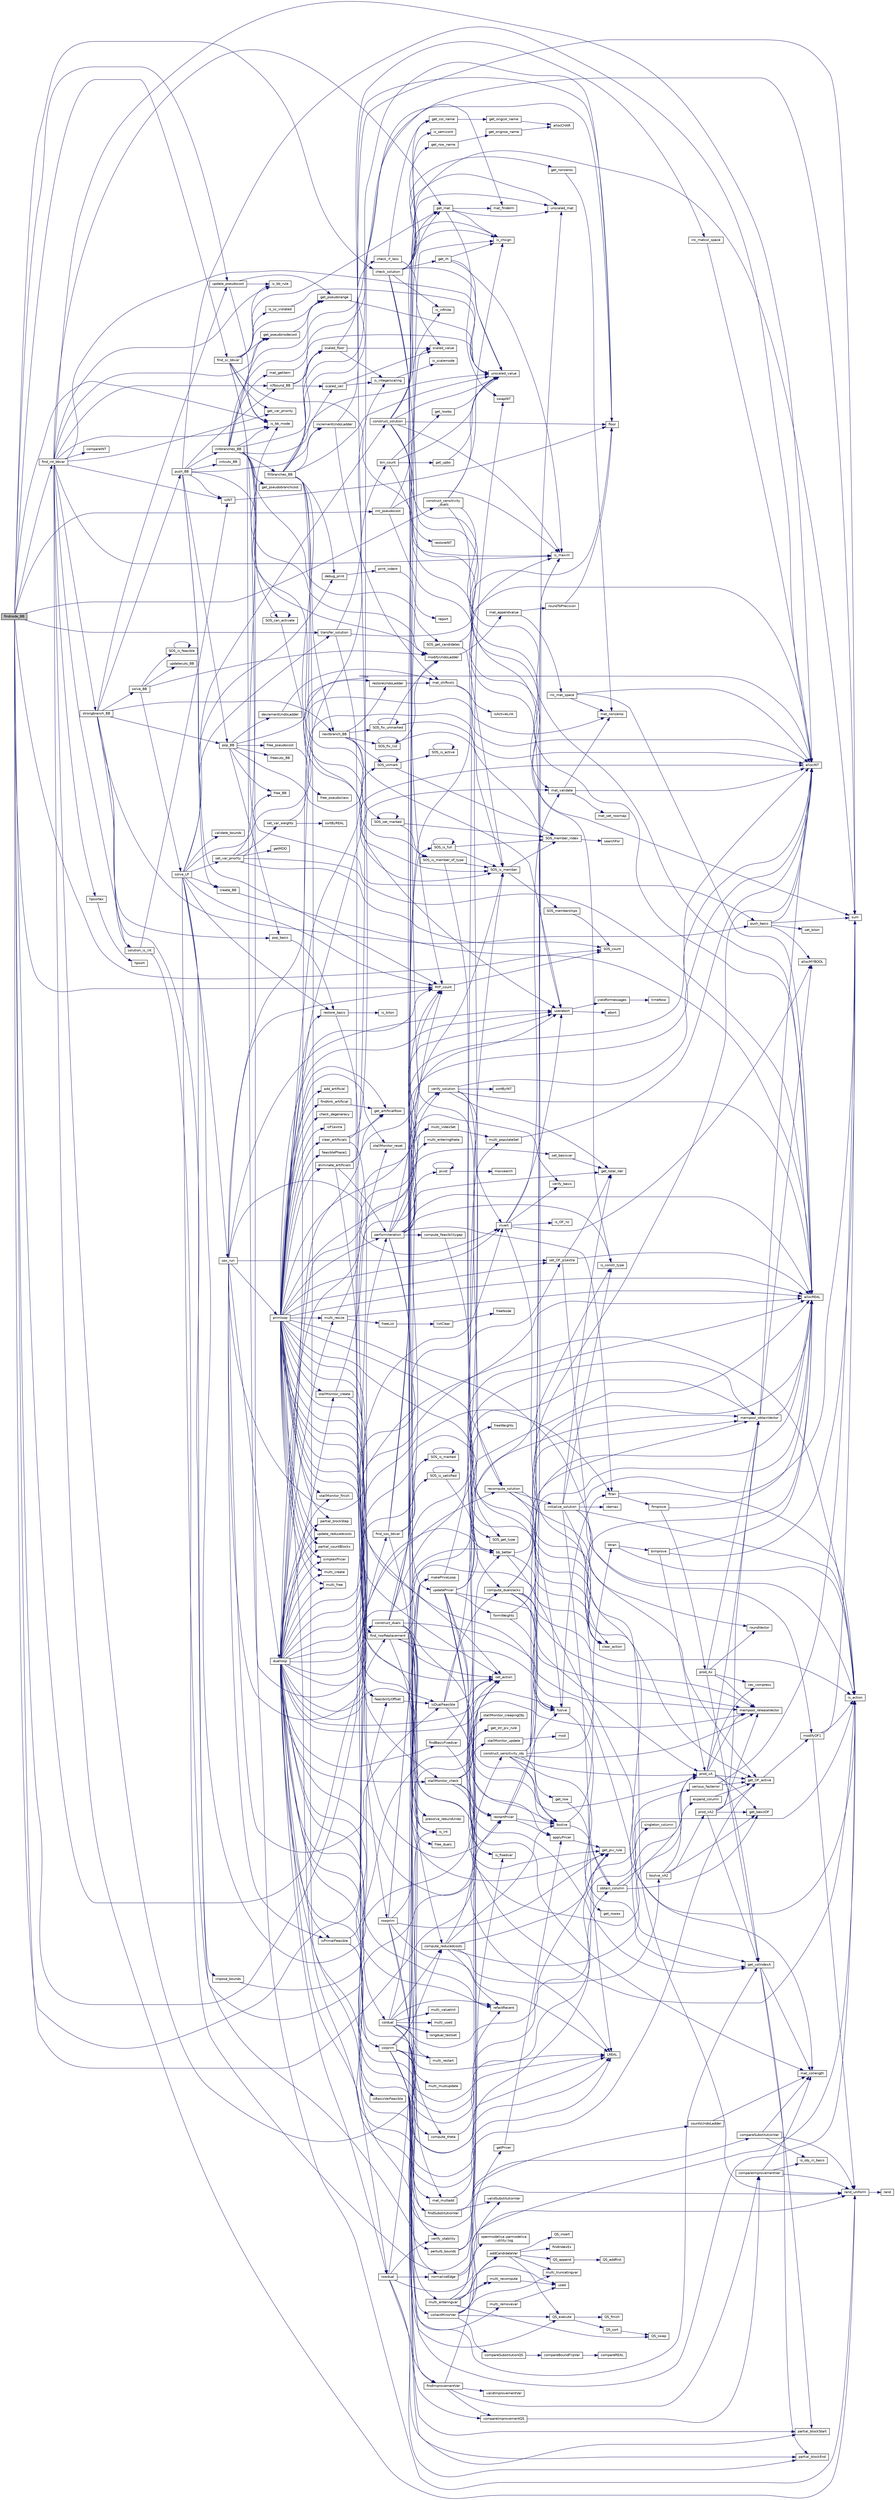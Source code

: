 digraph "findnode_BB"
{
  edge [fontname="Helvetica",fontsize="10",labelfontname="Helvetica",labelfontsize="10"];
  node [fontname="Helvetica",fontsize="10",shape=record];
  rankdir="LR";
  Node79 [label="findnode_BB",height=0.2,width=0.4,color="black", fillcolor="grey75", style="filled", fontcolor="black"];
  Node79 -> Node80 [color="midnightblue",fontsize="10",style="solid",fontname="Helvetica"];
  Node80 [label="MIP_count",height=0.2,width=0.4,color="black", fillcolor="white", style="filled",URL="$d4/d79/lp__lib_8c.html#a0395cc55a186f11f245a1f2ae6a7b39a"];
  Node80 -> Node81 [color="midnightblue",fontsize="10",style="solid",fontname="Helvetica"];
  Node81 [label="SOS_count",height=0.2,width=0.4,color="black", fillcolor="white", style="filled",URL="$d4/d79/lp__lib_8c.html#a6b52f2979542d3a29dc0eb78b5ecb30b"];
  Node79 -> Node82 [color="midnightblue",fontsize="10",style="solid",fontname="Helvetica"];
  Node82 [label="init_pseudocost",height=0.2,width=0.4,color="black", fillcolor="white", style="filled",URL="$d4/d79/lp__lib_8c.html#adada006e1a88c8b1bdf5ecb0dfe236e6"];
  Node82 -> Node83 [color="midnightblue",fontsize="10",style="solid",fontname="Helvetica"];
  Node83 [label="is_maxim",height=0.2,width=0.4,color="black", fillcolor="white", style="filled",URL="$d4/d79/lp__lib_8c.html#a75d7be9b3e915fbefb32e1d2f06e35a7"];
  Node82 -> Node84 [color="midnightblue",fontsize="10",style="solid",fontname="Helvetica"];
  Node84 [label="get_mat",height=0.2,width=0.4,color="black", fillcolor="white", style="filled",URL="$d4/d79/lp__lib_8c.html#ac33dd1f7653a44609c1c06720a34e4db"];
  Node84 -> Node85 [color="midnightblue",fontsize="10",style="solid",fontname="Helvetica"];
  Node85 [label="is_chsign",height=0.2,width=0.4,color="black", fillcolor="white", style="filled",URL="$d4/d79/lp__lib_8c.html#a93ed2e8f778b6340d960f732e9c0f9f6"];
  Node84 -> Node86 [color="midnightblue",fontsize="10",style="solid",fontname="Helvetica"];
  Node86 [label="unscaled_mat",height=0.2,width=0.4,color="black", fillcolor="white", style="filled",URL="$de/d15/lp__scale_8c.html#a2ad4ecb4d9f8c77655162b49f6ae3b14"];
  Node84 -> Node87 [color="midnightblue",fontsize="10",style="solid",fontname="Helvetica"];
  Node87 [label="swapINT",height=0.2,width=0.4,color="black", fillcolor="white", style="filled",URL="$d9/d18/lp__utils_8c.html#a2c2ba6baa79af2ad08d08ca4baaec1b4"];
  Node84 -> Node88 [color="midnightblue",fontsize="10",style="solid",fontname="Helvetica"];
  Node88 [label="mat_findelm",height=0.2,width=0.4,color="black", fillcolor="white", style="filled",URL="$dc/d9a/lp__matrix_8c.html#af6e2a93b05529ecd42ac040f421b7b76"];
  Node82 -> Node89 [color="midnightblue",fontsize="10",style="solid",fontname="Helvetica"];
  Node89 [label="userabort",height=0.2,width=0.4,color="black", fillcolor="white", style="filled",URL="$d4/d79/lp__lib_8c.html#a0f52d280ba9e57a3011d4aac462eb52a"];
  Node89 -> Node90 [color="midnightblue",fontsize="10",style="solid",fontname="Helvetica"];
  Node90 [label="abort",height=0.2,width=0.4,color="black", fillcolor="white", style="filled",URL="$d4/d98/g_09_09malloc_8c.html#ac54f53dc342019e8db34f4aa581a5792"];
  Node89 -> Node91 [color="midnightblue",fontsize="10",style="solid",fontname="Helvetica"];
  Node91 [label="yieldformessages",height=0.2,width=0.4,color="black", fillcolor="white", style="filled",URL="$d4/d79/lp__lib_8c.html#abbafab594ab48b67748a8ea1de7855af"];
  Node91 -> Node92 [color="midnightblue",fontsize="10",style="solid",fontname="Helvetica"];
  Node92 [label="timeNow",height=0.2,width=0.4,color="black", fillcolor="white", style="filled",URL="$dd/dc0/commonlib_8c.html#a27e32f680bca968d7155347aa07ee3c8"];
  Node79 -> Node93 [color="midnightblue",fontsize="10",style="solid",fontname="Helvetica"];
  Node93 [label="update_pseudocost",height=0.2,width=0.4,color="black", fillcolor="white", style="filled",URL="$d4/d79/lp__lib_8c.html#a9fafeab54162597f8d031311a66869ce"];
  Node93 -> Node94 [color="midnightblue",fontsize="10",style="solid",fontname="Helvetica"];
  Node94 [label="is_bb_rule",height=0.2,width=0.4,color="black", fillcolor="white", style="filled",URL="$d4/d79/lp__lib_8c.html#a0ae2676ff2fb1592be1f6ca5dccfe951"];
  Node93 -> Node95 [color="midnightblue",fontsize="10",style="solid",fontname="Helvetica"];
  Node95 [label="get_pseudorange",height=0.2,width=0.4,color="black", fillcolor="white", style="filled",URL="$d4/d79/lp__lib_8c.html#a30eb231395d83f0d551eefcc73b90a93"];
  Node95 -> Node96 [color="midnightblue",fontsize="10",style="solid",fontname="Helvetica"];
  Node96 [label="unscaled_value",height=0.2,width=0.4,color="black", fillcolor="white", style="filled",URL="$de/d15/lp__scale_8c.html#a8a715ab2e7ea76aeab2f369b302820b7"];
  Node93 -> Node97 [color="midnightblue",fontsize="10",style="solid",fontname="Helvetica"];
  Node97 [label="is_bb_mode",height=0.2,width=0.4,color="black", fillcolor="white", style="filled",URL="$d4/d79/lp__lib_8c.html#ac3a5b44d2c2d7d4b6505e68c03c38877"];
  Node79 -> Node98 [color="midnightblue",fontsize="10",style="solid",fontname="Helvetica"];
  Node98 [label="bb_better",height=0.2,width=0.4,color="black", fillcolor="white", style="filled",URL="$d4/d79/lp__lib_8c.html#a668263a680c9f620a1b86d840216a103"];
  Node98 -> Node83 [color="midnightblue",fontsize="10",style="solid",fontname="Helvetica"];
  Node98 -> Node99 [color="midnightblue",fontsize="10",style="solid",fontname="Helvetica"];
  Node99 [label="is_action",height=0.2,width=0.4,color="black", fillcolor="white", style="filled",URL="$d4/d79/lp__lib_8c.html#a4be8ef3ce8562e3cb31c64fd17a091b5"];
  Node98 -> Node100 [color="midnightblue",fontsize="10",style="solid",fontname="Helvetica"];
  Node100 [label="clear_action",height=0.2,width=0.4,color="black", fillcolor="white", style="filled",URL="$d4/d79/lp__lib_8c.html#a941b50ae0304175c08e08b8d90033b5f"];
  Node79 -> Node101 [color="midnightblue",fontsize="10",style="solid",fontname="Helvetica"];
  Node101 [label="find_sc_bbvar",height=0.2,width=0.4,color="black", fillcolor="white", style="filled",URL="$d4/d79/lp__lib_8c.html#acd94872842a54f8a9bf93204d7bdfce2"];
  Node101 -> Node97 [color="midnightblue",fontsize="10",style="solid",fontname="Helvetica"];
  Node101 -> Node94 [color="midnightblue",fontsize="10",style="solid",fontname="Helvetica"];
  Node101 -> Node102 [color="midnightblue",fontsize="10",style="solid",fontname="Helvetica"];
  Node102 [label="get_var_priority",height=0.2,width=0.4,color="black", fillcolor="white", style="filled",URL="$d4/d79/lp__lib_8c.html#a04873e8cc51cc9e81b202685b12732c1"];
  Node101 -> Node103 [color="midnightblue",fontsize="10",style="solid",fontname="Helvetica"];
  Node103 [label="is_sc_violated",height=0.2,width=0.4,color="black", fillcolor="white", style="filled",URL="$d4/d79/lp__lib_8c.html#a751f1dc7bf839cfc75545cd97ea2907e"];
  Node103 -> Node96 [color="midnightblue",fontsize="10",style="solid",fontname="Helvetica"];
  Node101 -> Node104 [color="midnightblue",fontsize="10",style="solid",fontname="Helvetica"];
  Node104 [label="SOS_is_marked",height=0.2,width=0.4,color="black", fillcolor="white", style="filled",URL="$d1/d43/lp___s_o_s_8c.html#a297833fc0defd6592766a88f66075bb7"];
  Node104 -> Node104 [color="midnightblue",fontsize="10",style="solid",fontname="Helvetica"];
  Node101 -> Node95 [color="midnightblue",fontsize="10",style="solid",fontname="Helvetica"];
  Node101 -> Node105 [color="midnightblue",fontsize="10",style="solid",fontname="Helvetica"];
  Node105 [label="get_pseudonodecost",height=0.2,width=0.4,color="black", fillcolor="white", style="filled",URL="$d4/d79/lp__lib_8c.html#a0ab994921b50360447ce5855593e2448"];
  Node105 -> Node95 [color="midnightblue",fontsize="10",style="solid",fontname="Helvetica"];
  Node101 -> Node83 [color="midnightblue",fontsize="10",style="solid",fontname="Helvetica"];
  Node101 -> Node84 [color="midnightblue",fontsize="10",style="solid",fontname="Helvetica"];
  Node101 -> Node106 [color="midnightblue",fontsize="10",style="solid",fontname="Helvetica"];
  Node106 [label="rand_uniform",height=0.2,width=0.4,color="black", fillcolor="white", style="filled",URL="$d9/d18/lp__utils_8c.html#ad5a62af680804bed43221ee0bfde543b"];
  Node106 -> Node107 [color="midnightblue",fontsize="10",style="solid",fontname="Helvetica"];
  Node107 [label="rand",height=0.2,width=0.4,color="black", fillcolor="white", style="filled",URL="$de/d3e/examplelasso_8m.html#a8c017ea44a7e8f824bf2149b1b209334"];
  Node79 -> Node81 [color="midnightblue",fontsize="10",style="solid",fontname="Helvetica"];
  Node79 -> Node108 [color="midnightblue",fontsize="10",style="solid",fontname="Helvetica"];
  Node108 [label="find_sos_bbvar",height=0.2,width=0.4,color="black", fillcolor="white", style="filled",URL="$d4/d79/lp__lib_8c.html#a611de856438bdcb2b17489715b8ee173"];
  Node108 -> Node109 [color="midnightblue",fontsize="10",style="solid",fontname="Helvetica"];
  Node109 [label="SOS_is_satisfied",height=0.2,width=0.4,color="black", fillcolor="white", style="filled",URL="$d1/d43/lp___s_o_s_8c.html#afc4e66753b4bfa3a3dc697d5ce2d0f71"];
  Node109 -> Node109 [color="midnightblue",fontsize="10",style="solid",fontname="Helvetica"];
  Node109 -> Node110 [color="midnightblue",fontsize="10",style="solid",fontname="Helvetica"];
  Node110 [label="SOS_get_type",height=0.2,width=0.4,color="black", fillcolor="white", style="filled",URL="$d1/d43/lp___s_o_s_8c.html#af29195c41d6c8427efe024669c1310e6"];
  Node108 -> Node104 [color="midnightblue",fontsize="10",style="solid",fontname="Helvetica"];
  Node108 -> Node111 [color="midnightblue",fontsize="10",style="solid",fontname="Helvetica"];
  Node111 [label="SOS_is_full",height=0.2,width=0.4,color="black", fillcolor="white", style="filled",URL="$d1/d43/lp___s_o_s_8c.html#a84cb9ad0f13b9061acb53eb4c5ab13ff"];
  Node111 -> Node111 [color="midnightblue",fontsize="10",style="solid",fontname="Helvetica"];
  Node111 -> Node112 [color="midnightblue",fontsize="10",style="solid",fontname="Helvetica"];
  Node112 [label="SOS_is_member",height=0.2,width=0.4,color="black", fillcolor="white", style="filled",URL="$d1/d43/lp___s_o_s_8c.html#ac6d92d690a02d843c7cbd098a8c1b7c8"];
  Node112 -> Node113 [color="midnightblue",fontsize="10",style="solid",fontname="Helvetica"];
  Node113 [label="SOS_memberships",height=0.2,width=0.4,color="black", fillcolor="white", style="filled",URL="$d1/d43/lp___s_o_s_8c.html#ab1059c5b07145c9e49bee497380ca083"];
  Node113 -> Node81 [color="midnightblue",fontsize="10",style="solid",fontname="Helvetica"];
  Node112 -> Node114 [color="midnightblue",fontsize="10",style="solid",fontname="Helvetica"];
  Node114 [label="SOS_member_index",height=0.2,width=0.4,color="black", fillcolor="white", style="filled",URL="$d1/d43/lp___s_o_s_8c.html#a95fb8e4ce406207601c2b180c531ddc6"];
  Node114 -> Node115 [color="midnightblue",fontsize="10",style="solid",fontname="Helvetica"];
  Node115 [label="searchFor",height=0.2,width=0.4,color="black", fillcolor="white", style="filled",URL="$d9/d18/lp__utils_8c.html#a0f73f0fbd9ba7ed88022e713a6fe9f1b"];
  Node111 -> Node114 [color="midnightblue",fontsize="10",style="solid",fontname="Helvetica"];
  Node108 -> Node116 [color="midnightblue",fontsize="10",style="solid",fontname="Helvetica"];
  Node116 [label="is_int",height=0.2,width=0.4,color="black", fillcolor="white", style="filled",URL="$d4/d79/lp__lib_8c.html#a335889a7b8b8fc37d885f0ec14875e18"];
  Node108 -> Node112 [color="midnightblue",fontsize="10",style="solid",fontname="Helvetica"];
  Node79 -> Node117 [color="midnightblue",fontsize="10",style="solid",fontname="Helvetica"];
  Node117 [label="find_int_bbvar",height=0.2,width=0.4,color="black", fillcolor="white", style="filled",URL="$d4/d79/lp__lib_8c.html#ad6104a5cc6ae29cc1dd1327d8d36047e"];
  Node117 -> Node118 [color="midnightblue",fontsize="10",style="solid",fontname="Helvetica"];
  Node118 [label="isINT",height=0.2,width=0.4,color="black", fillcolor="white", style="filled",URL="$d9/d18/lp__utils_8c.html#a4e59229f406fc95d4265e3e5e43a6ce3"];
  Node118 -> Node119 [color="midnightblue",fontsize="10",style="solid",fontname="Helvetica"];
  Node119 [label="floor",height=0.2,width=0.4,color="black", fillcolor="white", style="filled",URL="$dc/de2/mcvs_atm_disp__kry__bbd__p_8m.html#a532be631bf22af7829394ffbd4ad7894"];
  Node117 -> Node97 [color="midnightblue",fontsize="10",style="solid",fontname="Helvetica"];
  Node117 -> Node94 [color="midnightblue",fontsize="10",style="solid",fontname="Helvetica"];
  Node117 -> Node120 [color="midnightblue",fontsize="10",style="solid",fontname="Helvetica"];
  Node120 [label="allocINT",height=0.2,width=0.4,color="black", fillcolor="white", style="filled",URL="$d9/d18/lp__utils_8c.html#a2081b8e14a0691b7e3931fa280ad9e63"];
  Node117 -> Node102 [color="midnightblue",fontsize="10",style="solid",fontname="Helvetica"];
  Node117 -> Node116 [color="midnightblue",fontsize="10",style="solid",fontname="Helvetica"];
  Node117 -> Node121 [color="midnightblue",fontsize="10",style="solid",fontname="Helvetica"];
  Node121 [label="rcfbound_BB",height=0.2,width=0.4,color="black", fillcolor="white", style="filled",URL="$de/d84/lp__mipbb_8c.html#a793c56d96c8de039ec068c11792d080c"];
  Node121 -> Node122 [color="midnightblue",fontsize="10",style="solid",fontname="Helvetica"];
  Node122 [label="scaled_floor",height=0.2,width=0.4,color="black", fillcolor="white", style="filled",URL="$d4/d79/lp__lib_8c.html#a40dcb69e11498bf71aab8e2410064652"];
  Node122 -> Node119 [color="midnightblue",fontsize="10",style="solid",fontname="Helvetica"];
  Node122 -> Node123 [color="midnightblue",fontsize="10",style="solid",fontname="Helvetica"];
  Node123 [label="is_integerscaling",height=0.2,width=0.4,color="black", fillcolor="white", style="filled",URL="$d4/d79/lp__lib_8c.html#a0c434df367866146edde412e942f4ac6"];
  Node123 -> Node124 [color="midnightblue",fontsize="10",style="solid",fontname="Helvetica"];
  Node124 [label="is_scalemode",height=0.2,width=0.4,color="black", fillcolor="white", style="filled",URL="$d4/d79/lp__lib_8c.html#a8aea597c88b83bd3507cdfe8906c553e"];
  Node122 -> Node125 [color="midnightblue",fontsize="10",style="solid",fontname="Helvetica"];
  Node125 [label="scaled_value",height=0.2,width=0.4,color="black", fillcolor="white", style="filled",URL="$de/d15/lp__scale_8c.html#a1aac661f1d537881d415218c30fad615"];
  Node121 -> Node96 [color="midnightblue",fontsize="10",style="solid",fontname="Helvetica"];
  Node121 -> Node126 [color="midnightblue",fontsize="10",style="solid",fontname="Helvetica"];
  Node126 [label="scaled_ceil",height=0.2,width=0.4,color="black", fillcolor="white", style="filled",URL="$d4/d79/lp__lib_8c.html#a672622629cc9cf1934a9299a8d68976e"];
  Node126 -> Node123 [color="midnightblue",fontsize="10",style="solid",fontname="Helvetica"];
  Node126 -> Node125 [color="midnightblue",fontsize="10",style="solid",fontname="Helvetica"];
  Node117 -> Node127 [color="midnightblue",fontsize="10",style="solid",fontname="Helvetica"];
  Node127 [label="solution_is_int",height=0.2,width=0.4,color="black", fillcolor="white", style="filled",URL="$d4/d79/lp__lib_8c.html#a3ff70401338b8dae62f92bf34def2a05"];
  Node127 -> Node118 [color="midnightblue",fontsize="10",style="solid",fontname="Helvetica"];
  Node127 -> Node128 [color="midnightblue",fontsize="10",style="solid",fontname="Helvetica"];
  Node128 [label="is_fixedvar",height=0.2,width=0.4,color="black", fillcolor="white", style="filled",URL="$d4/d79/lp__lib_8c.html#a427c691d797291d9e655b95183bd641b"];
  Node117 -> Node129 [color="midnightblue",fontsize="10",style="solid",fontname="Helvetica"];
  Node129 [label="hpsortex",height=0.2,width=0.4,color="black", fillcolor="white", style="filled",URL="$dd/dc0/commonlib_8c.html#a87d4333486697238013aa792194b8f09"];
  Node129 -> Node130 [color="midnightblue",fontsize="10",style="solid",fontname="Helvetica"];
  Node130 [label="hpsort",height=0.2,width=0.4,color="black", fillcolor="white", style="filled",URL="$dd/dc0/commonlib_8c.html#a6365346df1b1a94b986410bd380777af"];
  Node117 -> Node131 [color="midnightblue",fontsize="10",style="solid",fontname="Helvetica"];
  Node131 [label="compareINT",height=0.2,width=0.4,color="black", fillcolor="white", style="filled",URL="$dd/dc0/commonlib_8c.html#a186ef9cde33c2efd3b29175cf527767b"];
  Node117 -> Node132 [color="midnightblue",fontsize="10",style="solid",fontname="Helvetica"];
  Node132 [label="strongbranch_BB",height=0.2,width=0.4,color="black", fillcolor="white", style="filled",URL="$de/d84/lp__mipbb_8c.html#a14912803f02db21c25829df065202762"];
  Node132 -> Node133 [color="midnightblue",fontsize="10",style="solid",fontname="Helvetica"];
  Node133 [label="push_basis",height=0.2,width=0.4,color="black", fillcolor="white", style="filled",URL="$d4/d79/lp__lib_8c.html#a4c52956285944692784ed22b88174832"];
  Node133 -> Node134 [color="midnightblue",fontsize="10",style="solid",fontname="Helvetica"];
  Node134 [label="sum",height=0.2,width=0.4,color="black", fillcolor="white", style="filled",URL="$dd/d3c/examplehs071_8m.html#ad1d7e10c2dad1043eb0e1b51f99f1b31"];
  Node133 -> Node135 [color="midnightblue",fontsize="10",style="solid",fontname="Helvetica"];
  Node135 [label="allocMYBOOL",height=0.2,width=0.4,color="black", fillcolor="white", style="filled",URL="$d9/d18/lp__utils_8c.html#a0f35a721d2c3a4beea00b2840c2bea30"];
  Node133 -> Node120 [color="midnightblue",fontsize="10",style="solid",fontname="Helvetica"];
  Node133 -> Node136 [color="midnightblue",fontsize="10",style="solid",fontname="Helvetica"];
  Node136 [label="set_biton",height=0.2,width=0.4,color="black", fillcolor="white", style="filled",URL="$d6/d2f/lp__bit_8h.html#a0f597dd47c925be38907088a061bbf2d"];
  Node132 -> Node137 [color="midnightblue",fontsize="10",style="solid",fontname="Helvetica"];
  Node137 [label="push_BB",height=0.2,width=0.4,color="black", fillcolor="white", style="filled",URL="$de/d84/lp__mipbb_8c.html#a29fef70f6e599c3d0961c052d6a780df"];
  Node137 -> Node138 [color="midnightblue",fontsize="10",style="solid",fontname="Helvetica"];
  Node138 [label="create_BB",height=0.2,width=0.4,color="black", fillcolor="white", style="filled",URL="$de/d84/lp__mipbb_8c.html#aaa5799f1f7633b90bafdc3bb0060481b"];
  Node138 -> Node139 [color="midnightblue",fontsize="10",style="solid",fontname="Helvetica"];
  Node139 [label="allocREAL",height=0.2,width=0.4,color="black", fillcolor="white", style="filled",URL="$d9/d18/lp__utils_8c.html#a7b25e1f9aee74052b4b6df28443ebf48"];
  Node137 -> Node140 [color="midnightblue",fontsize="10",style="solid",fontname="Helvetica"];
  Node140 [label="incrementUndoLadder",height=0.2,width=0.4,color="black", fillcolor="white", style="filled",URL="$dc/d9a/lp__matrix_8c.html#a42a12c756228f0248666886b707ea480"];
  Node140 -> Node141 [color="midnightblue",fontsize="10",style="solid",fontname="Helvetica"];
  Node141 [label="inc_matcol_space",height=0.2,width=0.4,color="black", fillcolor="white", style="filled",URL="$dc/d9a/lp__matrix_8c.html#a71e24efc6f48aa6fb098d9f471574d1c"];
  Node141 -> Node120 [color="midnightblue",fontsize="10",style="solid",fontname="Helvetica"];
  Node140 -> Node142 [color="midnightblue",fontsize="10",style="solid",fontname="Helvetica"];
  Node142 [label="mat_shiftcols",height=0.2,width=0.4,color="black", fillcolor="white", style="filled",URL="$dc/d9a/lp__matrix_8c.html#a4b382fbfc70092747f60017cdf62e1e6"];
  Node142 -> Node143 [color="midnightblue",fontsize="10",style="solid",fontname="Helvetica"];
  Node143 [label="isActiveLink",height=0.2,width=0.4,color="black", fillcolor="white", style="filled",URL="$d9/d18/lp__utils_8c.html#a183f62e53061778d4fdb381e27d8cf4c"];
  Node142 -> Node144 [color="midnightblue",fontsize="10",style="solid",fontname="Helvetica"];
  Node144 [label="mat_nonzeros",height=0.2,width=0.4,color="black", fillcolor="white", style="filled",URL="$dc/d9a/lp__matrix_8c.html#a9430c42ed7853fd8dd6463ed7165f243"];
  Node137 -> Node118 [color="midnightblue",fontsize="10",style="solid",fontname="Helvetica"];
  Node137 -> Node121 [color="midnightblue",fontsize="10",style="solid",fontname="Helvetica"];
  Node137 -> Node145 [color="midnightblue",fontsize="10",style="solid",fontname="Helvetica"];
  Node145 [label="modifyUndoLadder",height=0.2,width=0.4,color="black", fillcolor="white", style="filled",URL="$dc/d9a/lp__matrix_8c.html#acaf7691abed13edd2fe704367b6107a4"];
  Node145 -> Node146 [color="midnightblue",fontsize="10",style="solid",fontname="Helvetica"];
  Node146 [label="mat_appendvalue",height=0.2,width=0.4,color="black", fillcolor="white", style="filled",URL="$dc/d9a/lp__matrix_8c.html#a8e5c1b23ce0ec7b60dfb82408f7d9947"];
  Node146 -> Node147 [color="midnightblue",fontsize="10",style="solid",fontname="Helvetica"];
  Node147 [label="roundToPrecision",height=0.2,width=0.4,color="black", fillcolor="white", style="filled",URL="$d9/d18/lp__utils_8c.html#a2c162041be8905b58450d17662096994"];
  Node147 -> Node119 [color="midnightblue",fontsize="10",style="solid",fontname="Helvetica"];
  Node146 -> Node148 [color="midnightblue",fontsize="10",style="solid",fontname="Helvetica"];
  Node148 [label="inc_mat_space",height=0.2,width=0.4,color="black", fillcolor="white", style="filled",URL="$dc/d9a/lp__matrix_8c.html#a2239ebb44f76930fc243a0457c8c94d9"];
  Node148 -> Node144 [color="midnightblue",fontsize="10",style="solid",fontname="Helvetica"];
  Node148 -> Node120 [color="midnightblue",fontsize="10",style="solid",fontname="Helvetica"];
  Node148 -> Node139 [color="midnightblue",fontsize="10",style="solid",fontname="Helvetica"];
  Node137 -> Node149 [color="midnightblue",fontsize="10",style="solid",fontname="Helvetica"];
  Node149 [label="initbranches_BB",height=0.2,width=0.4,color="black", fillcolor="white", style="filled",URL="$de/d84/lp__mipbb_8c.html#abe1e769e38a53eb057271580f1453f6c"];
  Node149 -> Node133 [color="midnightblue",fontsize="10",style="solid",fontname="Helvetica"];
  Node149 -> Node112 [color="midnightblue",fontsize="10",style="solid",fontname="Helvetica"];
  Node149 -> Node150 [color="midnightblue",fontsize="10",style="solid",fontname="Helvetica"];
  Node150 [label="SOS_can_activate",height=0.2,width=0.4,color="black", fillcolor="white", style="filled",URL="$d1/d43/lp___s_o_s_8c.html#a45c0ff412a5e25ac642be0d722899ee8"];
  Node150 -> Node150 [color="midnightblue",fontsize="10",style="solid",fontname="Helvetica"];
  Node150 -> Node112 [color="midnightblue",fontsize="10",style="solid",fontname="Helvetica"];
  Node149 -> Node151 [color="midnightblue",fontsize="10",style="solid",fontname="Helvetica"];
  Node151 [label="SOS_get_candidates",height=0.2,width=0.4,color="black", fillcolor="white", style="filled",URL="$d1/d43/lp___s_o_s_8c.html#a31c7f0b95c44d429735eecec6e7625ba"];
  Node151 -> Node120 [color="midnightblue",fontsize="10",style="solid",fontname="Helvetica"];
  Node151 -> Node112 [color="midnightblue",fontsize="10",style="solid",fontname="Helvetica"];
  Node149 -> Node95 [color="midnightblue",fontsize="10",style="solid",fontname="Helvetica"];
  Node149 -> Node97 [color="midnightblue",fontsize="10",style="solid",fontname="Helvetica"];
  Node149 -> Node105 [color="midnightblue",fontsize="10",style="solid",fontname="Helvetica"];
  Node149 -> Node152 [color="midnightblue",fontsize="10",style="solid",fontname="Helvetica"];
  Node152 [label="mat_getitem",height=0.2,width=0.4,color="black", fillcolor="white", style="filled",URL="$dc/d9a/lp__matrix_8c.html#a090ad7e7514dc560e515f5cfb9024ce2"];
  Node152 -> Node88 [color="midnightblue",fontsize="10",style="solid",fontname="Helvetica"];
  Node149 -> Node153 [color="midnightblue",fontsize="10",style="solid",fontname="Helvetica"];
  Node153 [label="get_pseudobranchcost",height=0.2,width=0.4,color="black", fillcolor="white", style="filled",URL="$d4/d79/lp__lib_8c.html#ac013c6d36ab7814d9c5d7851c71ceff3"];
  Node149 -> Node96 [color="midnightblue",fontsize="10",style="solid",fontname="Helvetica"];
  Node149 -> Node119 [color="midnightblue",fontsize="10",style="solid",fontname="Helvetica"];
  Node149 -> Node145 [color="midnightblue",fontsize="10",style="solid",fontname="Helvetica"];
  Node149 -> Node122 [color="midnightblue",fontsize="10",style="solid",fontname="Helvetica"];
  Node149 -> Node154 [color="midnightblue",fontsize="10",style="solid",fontname="Helvetica"];
  Node154 [label="fillbranches_BB",height=0.2,width=0.4,color="black", fillcolor="white", style="filled",URL="$de/d84/lp__mipbb_8c.html#a9d339d96c9f82786260b425cad7ab62e"];
  Node154 -> Node89 [color="midnightblue",fontsize="10",style="solid",fontname="Helvetica"];
  Node154 -> Node96 [color="midnightblue",fontsize="10",style="solid",fontname="Helvetica"];
  Node154 -> Node119 [color="midnightblue",fontsize="10",style="solid",fontname="Helvetica"];
  Node154 -> Node122 [color="midnightblue",fontsize="10",style="solid",fontname="Helvetica"];
  Node154 -> Node126 [color="midnightblue",fontsize="10",style="solid",fontname="Helvetica"];
  Node154 -> Node155 [color="midnightblue",fontsize="10",style="solid",fontname="Helvetica"];
  Node155 [label="debug_print",height=0.2,width=0.4,color="black", fillcolor="white", style="filled",URL="$d6/d82/lp__report_8c.html#a0ccdadb22d602055e46341d89d362c7e"];
  Node155 -> Node156 [color="midnightblue",fontsize="10",style="solid",fontname="Helvetica"];
  Node156 [label="print_indent",height=0.2,width=0.4,color="black", fillcolor="white", style="filled",URL="$d6/d82/lp__report_8c.html#abc552c88ccc437ef9f267c7b7e725159"];
  Node156 -> Node157 [color="midnightblue",fontsize="10",style="solid",fontname="Helvetica"];
  Node157 [label="report",height=0.2,width=0.4,color="black", fillcolor="white", style="filled",URL="$d6/d82/lp__report_8c.html#a44ef60e159dc1290b7da87301e244357"];
  Node154 -> Node158 [color="midnightblue",fontsize="10",style="solid",fontname="Helvetica"];
  Node158 [label="check_if_less",height=0.2,width=0.4,color="black", fillcolor="white", style="filled",URL="$d4/d79/lp__lib_8c.html#ad6e5e5e1e990051588f39bfeab62346b"];
  Node158 -> Node125 [color="midnightblue",fontsize="10",style="solid",fontname="Helvetica"];
  Node158 -> Node159 [color="midnightblue",fontsize="10",style="solid",fontname="Helvetica"];
  Node159 [label="get_col_name",height=0.2,width=0.4,color="black", fillcolor="white", style="filled",URL="$d4/d79/lp__lib_8c.html#a3c0e7a97cd9ea2facbe49f23afc82332"];
  Node159 -> Node160 [color="midnightblue",fontsize="10",style="solid",fontname="Helvetica"];
  Node160 [label="get_origcol_name",height=0.2,width=0.4,color="black", fillcolor="white", style="filled",URL="$d4/d79/lp__lib_8c.html#a06ce771dd33ef6ba49feee0242beb8be"];
  Node160 -> Node161 [color="midnightblue",fontsize="10",style="solid",fontname="Helvetica"];
  Node161 [label="allocCHAR",height=0.2,width=0.4,color="black", fillcolor="white", style="filled",URL="$d9/d18/lp__utils_8c.html#a5bb2cfab583f6d09b6986674fc1e7f5d"];
  Node154 -> Node162 [color="midnightblue",fontsize="10",style="solid",fontname="Helvetica"];
  Node162 [label="SOS_is_member_of_type",height=0.2,width=0.4,color="black", fillcolor="white", style="filled",URL="$d1/d43/lp___s_o_s_8c.html#abbee2bf44988064d59d83c7d0a0431fa"];
  Node162 -> Node110 [color="midnightblue",fontsize="10",style="solid",fontname="Helvetica"];
  Node162 -> Node112 [color="midnightblue",fontsize="10",style="solid",fontname="Helvetica"];
  Node154 -> Node163 [color="midnightblue",fontsize="10",style="solid",fontname="Helvetica"];
  Node163 [label="countsUndoLadder",height=0.2,width=0.4,color="black", fillcolor="white", style="filled",URL="$dc/d9a/lp__matrix_8c.html#a7d8bf67073a63a5a1a70824a8e7f49b8"];
  Node163 -> Node164 [color="midnightblue",fontsize="10",style="solid",fontname="Helvetica"];
  Node164 [label="mat_collength",height=0.2,width=0.4,color="black", fillcolor="white", style="filled",URL="$dc/d9a/lp__matrix_8c.html#a258da1c9a3b1fedd9704451f7ab7e6f4"];
  Node154 -> Node140 [color="midnightblue",fontsize="10",style="solid",fontname="Helvetica"];
  Node154 -> Node165 [color="midnightblue",fontsize="10",style="solid",fontname="Helvetica"];
  Node165 [label="nextbranch_BB",height=0.2,width=0.4,color="black", fillcolor="white", style="filled",URL="$de/d84/lp__mipbb_8c.html#acfae5378e6b0b97f0ce3799b5d84fcf6"];
  Node165 -> Node166 [color="midnightblue",fontsize="10",style="solid",fontname="Helvetica"];
  Node166 [label="restoreUndoLadder",height=0.2,width=0.4,color="black", fillcolor="white", style="filled",URL="$dc/d9a/lp__matrix_8c.html#a261a7d9c880748f30b8a6bc3706f3b75"];
  Node166 -> Node142 [color="midnightblue",fontsize="10",style="solid",fontname="Helvetica"];
  Node165 -> Node89 [color="midnightblue",fontsize="10",style="solid",fontname="Helvetica"];
  Node165 -> Node167 [color="midnightblue",fontsize="10",style="solid",fontname="Helvetica"];
  Node167 [label="SOS_unmark",height=0.2,width=0.4,color="black", fillcolor="white", style="filled",URL="$d1/d43/lp___s_o_s_8c.html#a6ce4f6cd67a1430e82a41e4bd1af06fe"];
  Node167 -> Node167 [color="midnightblue",fontsize="10",style="solid",fontname="Helvetica"];
  Node167 -> Node114 [color="midnightblue",fontsize="10",style="solid",fontname="Helvetica"];
  Node167 -> Node168 [color="midnightblue",fontsize="10",style="solid",fontname="Helvetica"];
  Node168 [label="SOS_is_active",height=0.2,width=0.4,color="black", fillcolor="white", style="filled",URL="$d1/d43/lp___s_o_s_8c.html#a2b0601aeda1bdff5d53ce43c72c5b2b6"];
  Node168 -> Node168 [color="midnightblue",fontsize="10",style="solid",fontname="Helvetica"];
  Node165 -> Node169 [color="midnightblue",fontsize="10",style="solid",fontname="Helvetica"];
  Node169 [label="SOS_set_marked",height=0.2,width=0.4,color="black", fillcolor="white", style="filled",URL="$d1/d43/lp___s_o_s_8c.html#a9efac8d594f2d6cacc59a096747cc352"];
  Node169 -> Node162 [color="midnightblue",fontsize="10",style="solid",fontname="Helvetica"];
  Node169 -> Node169 [color="midnightblue",fontsize="10",style="solid",fontname="Helvetica"];
  Node169 -> Node114 [color="midnightblue",fontsize="10",style="solid",fontname="Helvetica"];
  Node165 -> Node170 [color="midnightblue",fontsize="10",style="solid",fontname="Helvetica"];
  Node170 [label="SOS_fix_unmarked",height=0.2,width=0.4,color="black", fillcolor="white", style="filled",URL="$d1/d43/lp___s_o_s_8c.html#a0af72c1d543108590247fdaf4481d719"];
  Node170 -> Node170 [color="midnightblue",fontsize="10",style="solid",fontname="Helvetica"];
  Node170 -> Node114 [color="midnightblue",fontsize="10",style="solid",fontname="Helvetica"];
  Node170 -> Node145 [color="midnightblue",fontsize="10",style="solid",fontname="Helvetica"];
  Node165 -> Node171 [color="midnightblue",fontsize="10",style="solid",fontname="Helvetica"];
  Node171 [label="SOS_fix_list",height=0.2,width=0.4,color="black", fillcolor="white", style="filled",URL="$d1/d43/lp___s_o_s_8c.html#a20792b81d4abfa77ea889ec577347ff6"];
  Node171 -> Node171 [color="midnightblue",fontsize="10",style="solid",fontname="Helvetica"];
  Node171 -> Node112 [color="midnightblue",fontsize="10",style="solid",fontname="Helvetica"];
  Node171 -> Node145 [color="midnightblue",fontsize="10",style="solid",fontname="Helvetica"];
  Node137 -> Node172 [color="midnightblue",fontsize="10",style="solid",fontname="Helvetica"];
  Node172 [label="pop_BB",height=0.2,width=0.4,color="black", fillcolor="white", style="filled",URL="$de/d84/lp__mipbb_8c.html#a12d4ce8c9c1f517eda97e5101d0a70e6"];
  Node172 -> Node166 [color="midnightblue",fontsize="10",style="solid",fontname="Helvetica"];
  Node172 -> Node173 [color="midnightblue",fontsize="10",style="solid",fontname="Helvetica"];
  Node173 [label="decrementUndoLadder",height=0.2,width=0.4,color="black", fillcolor="white", style="filled",URL="$dc/d9a/lp__matrix_8c.html#a1edf6e8e5fda6dd00a72a30f2d7f8059"];
  Node173 -> Node142 [color="midnightblue",fontsize="10",style="solid",fontname="Helvetica"];
  Node172 -> Node174 [color="midnightblue",fontsize="10",style="solid",fontname="Helvetica"];
  Node174 [label="freecuts_BB",height=0.2,width=0.4,color="black", fillcolor="white", style="filled",URL="$de/d84/lp__mipbb_8c.html#a259dc5a0b6b79af2494f6d80c3eebd5f"];
  Node172 -> Node175 [color="midnightblue",fontsize="10",style="solid",fontname="Helvetica"];
  Node175 [label="free_pseudocost",height=0.2,width=0.4,color="black", fillcolor="white", style="filled",URL="$d4/d79/lp__lib_8c.html#a453e84198cc843b3c31ab445fb628e06"];
  Node175 -> Node176 [color="midnightblue",fontsize="10",style="solid",fontname="Helvetica"];
  Node176 [label="free_pseudoclass",height=0.2,width=0.4,color="black", fillcolor="white", style="filled",URL="$d4/d79/lp__lib_8c.html#a9a6f6fe0107348b6ce6435d352698ddf"];
  Node172 -> Node177 [color="midnightblue",fontsize="10",style="solid",fontname="Helvetica"];
  Node177 [label="pop_basis",height=0.2,width=0.4,color="black", fillcolor="white", style="filled",URL="$d4/d79/lp__lib_8c.html#a62aed04dfd5200825d92bee30cc8119e"];
  Node177 -> Node178 [color="midnightblue",fontsize="10",style="solid",fontname="Helvetica"];
  Node178 [label="restore_basis",height=0.2,width=0.4,color="black", fillcolor="white", style="filled",URL="$d4/d79/lp__lib_8c.html#a813f387194d0ca35c45cc01427be785e"];
  Node178 -> Node179 [color="midnightblue",fontsize="10",style="solid",fontname="Helvetica"];
  Node179 [label="is_biton",height=0.2,width=0.4,color="black", fillcolor="white", style="filled",URL="$d6/d2f/lp__bit_8h.html#aa1525260dfa7e8679d16ed29883f7209"];
  Node178 -> Node180 [color="midnightblue",fontsize="10",style="solid",fontname="Helvetica"];
  Node180 [label="set_action",height=0.2,width=0.4,color="black", fillcolor="white", style="filled",URL="$d4/d79/lp__lib_8c.html#ad4fefd09a7c66c454785da9ec150ecc1"];
  Node172 -> Node167 [color="midnightblue",fontsize="10",style="solid",fontname="Helvetica"];
  Node172 -> Node181 [color="midnightblue",fontsize="10",style="solid",fontname="Helvetica"];
  Node181 [label="free_BB",height=0.2,width=0.4,color="black", fillcolor="white", style="filled",URL="$de/d84/lp__mipbb_8c.html#a560e15ad8bd032b6ecab5d7a76ebf656"];
  Node137 -> Node80 [color="midnightblue",fontsize="10",style="solid",fontname="Helvetica"];
  Node137 -> Node120 [color="midnightblue",fontsize="10",style="solid",fontname="Helvetica"];
  Node137 -> Node182 [color="midnightblue",fontsize="10",style="solid",fontname="Helvetica"];
  Node182 [label="initcuts_BB",height=0.2,width=0.4,color="black", fillcolor="white", style="filled",URL="$de/d84/lp__mipbb_8c.html#ab2ef762ec86d016a945fe3bb62c86a61"];
  Node132 -> Node183 [color="midnightblue",fontsize="10",style="solid",fontname="Helvetica"];
  Node183 [label="solve_BB",height=0.2,width=0.4,color="black", fillcolor="white", style="filled",URL="$de/d84/lp__mipbb_8c.html#a43e95e2128e85df2643cbc0bfce4746c"];
  Node183 -> Node184 [color="midnightblue",fontsize="10",style="solid",fontname="Helvetica"];
  Node184 [label="updatecuts_BB",height=0.2,width=0.4,color="black", fillcolor="white", style="filled",URL="$de/d84/lp__mipbb_8c.html#adcb6ff40cee27f6ef625c59068f89e0e"];
  Node183 -> Node145 [color="midnightblue",fontsize="10",style="solid",fontname="Helvetica"];
  Node183 -> Node185 [color="midnightblue",fontsize="10",style="solid",fontname="Helvetica"];
  Node185 [label="solve_LP",height=0.2,width=0.4,color="black", fillcolor="white", style="filled",URL="$de/d84/lp__mipbb_8c.html#a8f2122bd9c45170c45f236f9fe3d0dd7"];
  Node185 -> Node155 [color="midnightblue",fontsize="10",style="solid",fontname="Helvetica"];
  Node185 -> Node186 [color="midnightblue",fontsize="10",style="solid",fontname="Helvetica"];
  Node186 [label="validate_bounds",height=0.2,width=0.4,color="black", fillcolor="white", style="filled",URL="$d4/d79/lp__lib_8c.html#a29884982366ad44718981ca53cf327f9"];
  Node185 -> Node187 [color="midnightblue",fontsize="10",style="solid",fontname="Helvetica"];
  Node187 [label="impose_bounds",height=0.2,width=0.4,color="black", fillcolor="white", style="filled",URL="$d4/d79/lp__lib_8c.html#a750610b495211f236815474e99a8e85a"];
  Node187 -> Node180 [color="midnightblue",fontsize="10",style="solid",fontname="Helvetica"];
  Node185 -> Node178 [color="midnightblue",fontsize="10",style="solid",fontname="Helvetica"];
  Node185 -> Node188 [color="midnightblue",fontsize="10",style="solid",fontname="Helvetica"];
  Node188 [label="spx_run",height=0.2,width=0.4,color="black", fillcolor="white", style="filled",URL="$d2/d6c/lp__simplex_8c.html#a96c15afcfa902a5b78af4dfb412010bd"];
  Node188 -> Node189 [color="midnightblue",fontsize="10",style="solid",fontname="Helvetica"];
  Node189 [label="set_OF_p1extra",height=0.2,width=0.4,color="black", fillcolor="white", style="filled",URL="$d4/d79/lp__lib_8c.html#adc76c3db389fcfd8ce6a06c28dfc30fa"];
  Node189 -> Node190 [color="midnightblue",fontsize="10",style="solid",fontname="Helvetica"];
  Node190 [label="get_total_iter",height=0.2,width=0.4,color="black", fillcolor="white", style="filled",URL="$d4/d79/lp__lib_8c.html#a16f9fb2efbfc7e98ea17543cfa84e8f5"];
  Node189 -> Node139 [color="midnightblue",fontsize="10",style="solid",fontname="Helvetica"];
  Node189 -> Node191 [color="midnightblue",fontsize="10",style="solid",fontname="Helvetica"];
  Node191 [label="modifyOF1",height=0.2,width=0.4,color="black", fillcolor="white", style="filled",URL="$d4/d79/lp__lib_8c.html#ab7ca78899eb41290218393c326a50fc9"];
  Node191 -> Node134 [color="midnightblue",fontsize="10",style="solid",fontname="Helvetica"];
  Node191 -> Node99 [color="midnightblue",fontsize="10",style="solid",fontname="Helvetica"];
  Node191 -> Node106 [color="midnightblue",fontsize="10",style="solid",fontname="Helvetica"];
  Node188 -> Node120 [color="midnightblue",fontsize="10",style="solid",fontname="Helvetica"];
  Node188 -> Node80 [color="midnightblue",fontsize="10",style="solid",fontname="Helvetica"];
  Node188 -> Node99 [color="midnightblue",fontsize="10",style="solid",fontname="Helvetica"];
  Node188 -> Node192 [color="midnightblue",fontsize="10",style="solid",fontname="Helvetica"];
  Node192 [label="recompute_solution",height=0.2,width=0.4,color="black", fillcolor="white", style="filled",URL="$d4/d79/lp__lib_8c.html#ab8f2ca6c294e030ec1674c60f06a2af5"];
  Node192 -> Node193 [color="midnightblue",fontsize="10",style="solid",fontname="Helvetica"];
  Node193 [label="initialize_solution",height=0.2,width=0.4,color="black", fillcolor="white", style="filled",URL="$d4/d79/lp__lib_8c.html#aafe976f3e28e493346637f2d483c68ea"];
  Node193 -> Node194 [color="midnightblue",fontsize="10",style="solid",fontname="Helvetica"];
  Node194 [label="LREAL",height=0.2,width=0.4,color="black", fillcolor="white", style="filled",URL="$df/df7/lp__lib_8h.html#a6793a7216e39606f9dcb5b0227cecb64"];
  Node193 -> Node99 [color="midnightblue",fontsize="10",style="solid",fontname="Helvetica"];
  Node193 -> Node195 [color="midnightblue",fontsize="10",style="solid",fontname="Helvetica"];
  Node195 [label="is_constr_type",height=0.2,width=0.4,color="black", fillcolor="white", style="filled",URL="$d4/d79/lp__lib_8c.html#af3bc504e14b11da527fa40ebe380f62c"];
  Node193 -> Node106 [color="midnightblue",fontsize="10",style="solid",fontname="Helvetica"];
  Node193 -> Node134 [color="midnightblue",fontsize="10",style="solid",fontname="Helvetica"];
  Node193 -> Node190 [color="midnightblue",fontsize="10",style="solid",fontname="Helvetica"];
  Node193 -> Node196 [color="midnightblue",fontsize="10",style="solid",fontname="Helvetica"];
  Node196 [label="get_OF_active",height=0.2,width=0.4,color="black", fillcolor="white", style="filled",URL="$d4/d79/lp__lib_8c.html#aaf55ff4edccac8bf6e8f9345d46e8e50"];
  Node196 -> Node191 [color="midnightblue",fontsize="10",style="solid",fontname="Helvetica"];
  Node193 -> Node197 [color="midnightblue",fontsize="10",style="solid",fontname="Helvetica"];
  Node197 [label="idamax",height=0.2,width=0.4,color="black", fillcolor="white", style="filled",URL="$d6/dcf/dlinpk_8f.html#acec03c5109f531c06b4fb301cf1a2d7a"];
  Node193 -> Node100 [color="midnightblue",fontsize="10",style="solid",fontname="Helvetica"];
  Node192 -> Node196 [color="midnightblue",fontsize="10",style="solid",fontname="Helvetica"];
  Node192 -> Node198 [color="midnightblue",fontsize="10",style="solid",fontname="Helvetica"];
  Node198 [label="roundVector",height=0.2,width=0.4,color="black", fillcolor="white", style="filled",URL="$d9/d18/lp__utils_8c.html#a0ca773eb7a7eca9d7c7ea9596dd8ec67"];
  Node192 -> Node100 [color="midnightblue",fontsize="10",style="solid",fontname="Helvetica"];
  Node188 -> Node199 [color="midnightblue",fontsize="10",style="solid",fontname="Helvetica"];
  Node199 [label="invert",height=0.2,width=0.4,color="black", fillcolor="white", style="filled",URL="$dc/d9a/lp__matrix_8c.html#a3826445947bc9ee4947369dde444e1a4"];
  Node199 -> Node200 [color="midnightblue",fontsize="10",style="solid",fontname="Helvetica"];
  Node200 [label="mat_validate",height=0.2,width=0.4,color="black", fillcolor="white", style="filled",URL="$dc/d9a/lp__matrix_8c.html#a3b6cff0a7850997a4ac569451cb8ed47"];
  Node200 -> Node120 [color="midnightblue",fontsize="10",style="solid",fontname="Helvetica"];
  Node200 -> Node144 [color="midnightblue",fontsize="10",style="solid",fontname="Helvetica"];
  Node200 -> Node201 [color="midnightblue",fontsize="10",style="solid",fontname="Helvetica"];
  Node201 [label="mat_set_rowmap",height=0.2,width=0.4,color="black", fillcolor="white", style="filled",URL="$dc/d9a/lp__matrix_8c.html#a11d446e1461f23530cf5dc5b8e0a3b6a"];
  Node199 -> Node89 [color="midnightblue",fontsize="10",style="solid",fontname="Helvetica"];
  Node199 -> Node135 [color="midnightblue",fontsize="10",style="solid",fontname="Helvetica"];
  Node199 -> Node202 [color="midnightblue",fontsize="10",style="solid",fontname="Helvetica"];
  Node202 [label="verify_basis",height=0.2,width=0.4,color="black", fillcolor="white", style="filled",URL="$d4/d79/lp__lib_8c.html#a94863e6c34d2f9adca4906ac89fd3836"];
  Node199 -> Node164 [color="midnightblue",fontsize="10",style="solid",fontname="Helvetica"];
  Node199 -> Node203 [color="midnightblue",fontsize="10",style="solid",fontname="Helvetica"];
  Node203 [label="is_OF_nz",height=0.2,width=0.4,color="black", fillcolor="white", style="filled",URL="$d4/d79/lp__lib_8c.html#a13aadb0974610bf342f7c3003f5c5949"];
  Node188 -> Node204 [color="midnightblue",fontsize="10",style="solid",fontname="Helvetica"];
  Node204 [label="isDualFeasible",height=0.2,width=0.4,color="black", fillcolor="white", style="filled",URL="$d4/d79/lp__lib_8c.html#a908525d7def8b052e7bea812932c630f"];
  Node204 -> Node205 [color="midnightblue",fontsize="10",style="solid",fontname="Helvetica"];
  Node205 [label="compute_dualslacks",height=0.2,width=0.4,color="black", fillcolor="white", style="filled",URL="$d4/d79/lp__lib_8c.html#a61ec2c96e522ac744ef4dd83c8e21bc8"];
  Node205 -> Node99 [color="midnightblue",fontsize="10",style="solid",fontname="Helvetica"];
  Node205 -> Node120 [color="midnightblue",fontsize="10",style="solid",fontname="Helvetica"];
  Node205 -> Node139 [color="midnightblue",fontsize="10",style="solid",fontname="Helvetica"];
  Node205 -> Node206 [color="midnightblue",fontsize="10",style="solid",fontname="Helvetica"];
  Node206 [label="mempool_obtainVector",height=0.2,width=0.4,color="black", fillcolor="white", style="filled",URL="$d9/d18/lp__utils_8c.html#a233b90f38c3d8ee45f68c6cf2a52f6c7"];
  Node206 -> Node135 [color="midnightblue",fontsize="10",style="solid",fontname="Helvetica"];
  Node206 -> Node120 [color="midnightblue",fontsize="10",style="solid",fontname="Helvetica"];
  Node206 -> Node139 [color="midnightblue",fontsize="10",style="solid",fontname="Helvetica"];
  Node205 -> Node207 [color="midnightblue",fontsize="10",style="solid",fontname="Helvetica"];
  Node207 [label="get_colIndexA",height=0.2,width=0.4,color="black", fillcolor="white", style="filled",URL="$dc/d9a/lp__matrix_8c.html#a00e1a47f99bafc7bc525936719053bb6"];
  Node207 -> Node208 [color="midnightblue",fontsize="10",style="solid",fontname="Helvetica"];
  Node208 [label="partial_blockStart",height=0.2,width=0.4,color="black", fillcolor="white", style="filled",URL="$d2/d46/lp__price_8c.html#aad871e7628dd08ee91e5186e24673d5a"];
  Node207 -> Node209 [color="midnightblue",fontsize="10",style="solid",fontname="Helvetica"];
  Node209 [label="partial_blockEnd",height=0.2,width=0.4,color="black", fillcolor="white", style="filled",URL="$d2/d46/lp__price_8c.html#a6494d316c18292fc4f62ad39591a383a"];
  Node207 -> Node164 [color="midnightblue",fontsize="10",style="solid",fontname="Helvetica"];
  Node205 -> Node210 [color="midnightblue",fontsize="10",style="solid",fontname="Helvetica"];
  Node210 [label="mempool_releaseVector",height=0.2,width=0.4,color="black", fillcolor="white", style="filled",URL="$d9/d18/lp__utils_8c.html#a0e98bd3eae05375391aa13a79dc248f9"];
  Node205 -> Node211 [color="midnightblue",fontsize="10",style="solid",fontname="Helvetica"];
  Node211 [label="bsolve",height=0.2,width=0.4,color="black", fillcolor="white", style="filled",URL="$dc/d9a/lp__matrix_8c.html#adbd3fb78087dea9e6c99722365794300"];
  Node211 -> Node212 [color="midnightblue",fontsize="10",style="solid",fontname="Helvetica"];
  Node212 [label="obtain_column",height=0.2,width=0.4,color="black", fillcolor="white", style="filled",URL="$d4/d79/lp__lib_8c.html#ae4196307991ee2e99d8a6f72725cba88"];
  Node212 -> Node213 [color="midnightblue",fontsize="10",style="solid",fontname="Helvetica"];
  Node213 [label="expand_column",height=0.2,width=0.4,color="black", fillcolor="white", style="filled",URL="$d4/d79/lp__lib_8c.html#ae30734f760cb4f125077f794eec2ecc8"];
  Node213 -> Node196 [color="midnightblue",fontsize="10",style="solid",fontname="Helvetica"];
  Node212 -> Node214 [color="midnightblue",fontsize="10",style="solid",fontname="Helvetica"];
  Node214 [label="singleton_column",height=0.2,width=0.4,color="black", fillcolor="white", style="filled",URL="$d4/d79/lp__lib_8c.html#ae46ef3e987a6fd4028212b2a0ef8f376"];
  Node212 -> Node215 [color="midnightblue",fontsize="10",style="solid",fontname="Helvetica"];
  Node215 [label="get_basisOF",height=0.2,width=0.4,color="black", fillcolor="white", style="filled",URL="$d4/d79/lp__lib_8c.html#a1cfe6e6d89b2bd0ab58d3fa4f41db876"];
  Node211 -> Node216 [color="midnightblue",fontsize="10",style="solid",fontname="Helvetica"];
  Node216 [label="btran",height=0.2,width=0.4,color="black", fillcolor="white", style="filled",URL="$dc/d9a/lp__matrix_8c.html#a8ee65a8e3a97d6cd8fcdbf4112d304a5"];
  Node216 -> Node99 [color="midnightblue",fontsize="10",style="solid",fontname="Helvetica"];
  Node216 -> Node217 [color="midnightblue",fontsize="10",style="solid",fontname="Helvetica"];
  Node217 [label="bimprove",height=0.2,width=0.4,color="black", fillcolor="white", style="filled",URL="$dc/d9a/lp__matrix_8c.html#ae7cc653a31196d36336ad55816da1fa3"];
  Node217 -> Node139 [color="midnightblue",fontsize="10",style="solid",fontname="Helvetica"];
  Node217 -> Node218 [color="midnightblue",fontsize="10",style="solid",fontname="Helvetica"];
  Node218 [label="prod_xA",height=0.2,width=0.4,color="black", fillcolor="white", style="filled",URL="$dc/d9a/lp__matrix_8c.html#af9acadda0286df191bd2b08c7811336b"];
  Node218 -> Node206 [color="midnightblue",fontsize="10",style="solid",fontname="Helvetica"];
  Node218 -> Node207 [color="midnightblue",fontsize="10",style="solid",fontname="Helvetica"];
  Node218 -> Node210 [color="midnightblue",fontsize="10",style="solid",fontname="Helvetica"];
  Node218 -> Node219 [color="midnightblue",fontsize="10",style="solid",fontname="Helvetica"];
  Node219 [label="vec_compress",height=0.2,width=0.4,color="black", fillcolor="white", style="filled",URL="$dc/d9a/lp__matrix_8c.html#a1236d2af75570c5f158edcc0583233a5"];
  Node218 -> Node196 [color="midnightblue",fontsize="10",style="solid",fontname="Helvetica"];
  Node218 -> Node215 [color="midnightblue",fontsize="10",style="solid",fontname="Helvetica"];
  Node217 -> Node134 [color="midnightblue",fontsize="10",style="solid",fontname="Helvetica"];
  Node205 -> Node218 [color="midnightblue",fontsize="10",style="solid",fontname="Helvetica"];
  Node204 -> Node128 [color="midnightblue",fontsize="10",style="solid",fontname="Helvetica"];
  Node204 -> Node180 [color="midnightblue",fontsize="10",style="solid",fontname="Helvetica"];
  Node204 -> Node164 [color="midnightblue",fontsize="10",style="solid",fontname="Helvetica"];
  Node204 -> Node112 [color="midnightblue",fontsize="10",style="solid",fontname="Helvetica"];
  Node188 -> Node220 [color="midnightblue",fontsize="10",style="solid",fontname="Helvetica"];
  Node220 [label="isPrimalFeasible",height=0.2,width=0.4,color="black", fillcolor="white", style="filled",URL="$d4/d79/lp__lib_8c.html#ad9691eea77803cce67a70e78528ef240"];
  Node220 -> Node221 [color="midnightblue",fontsize="10",style="solid",fontname="Helvetica"];
  Node221 [label="isBasisVarFeasible",height=0.2,width=0.4,color="black", fillcolor="white", style="filled",URL="$d4/d79/lp__lib_8c.html#ac5fdcfbca2a7512d784a03e3ea052bb2"];
  Node220 -> Node194 [color="midnightblue",fontsize="10",style="solid",fontname="Helvetica"];
  Node220 -> Node222 [color="midnightblue",fontsize="10",style="solid",fontname="Helvetica"];
  Node222 [label="feasibilityOffset",height=0.2,width=0.4,color="black", fillcolor="white", style="filled",URL="$d4/d79/lp__lib_8c.html#ac5fd807c68c710d7a6697b448cd044a9"];
  Node222 -> Node204 [color="midnightblue",fontsize="10",style="solid",fontname="Helvetica"];
  Node188 -> Node89 [color="midnightblue",fontsize="10",style="solid",fontname="Helvetica"];
  Node188 -> Node223 [color="midnightblue",fontsize="10",style="solid",fontname="Helvetica"];
  Node223 [label="primloop",height=0.2,width=0.4,color="black", fillcolor="white", style="filled",URL="$d2/d6c/lp__simplex_8c.html#aaa7a1b253038231f1792b092e4e36267"];
  Node223 -> Node194 [color="midnightblue",fontsize="10",style="solid",fontname="Helvetica"];
  Node223 -> Node202 [color="midnightblue",fontsize="10",style="solid",fontname="Helvetica"];
  Node223 -> Node222 [color="midnightblue",fontsize="10",style="solid",fontname="Helvetica"];
  Node223 -> Node224 [color="midnightblue",fontsize="10",style="solid",fontname="Helvetica"];
  Node224 [label="add_artificial",height=0.2,width=0.4,color="black", fillcolor="white", style="filled",URL="$d2/d6c/lp__simplex_8c.html#ace0087d174744c088c51017486c963f9"];
  Node223 -> Node139 [color="midnightblue",fontsize="10",style="solid",fontname="Helvetica"];
  Node223 -> Node120 [color="midnightblue",fontsize="10",style="solid",fontname="Helvetica"];
  Node223 -> Node200 [color="midnightblue",fontsize="10",style="solid",fontname="Helvetica"];
  Node223 -> Node189 [color="midnightblue",fontsize="10",style="solid",fontname="Helvetica"];
  Node223 -> Node225 [color="midnightblue",fontsize="10",style="solid",fontname="Helvetica"];
  Node225 [label="simplexPricer",height=0.2,width=0.4,color="black", fillcolor="white", style="filled",URL="$da/d29/lp__price_p_s_e_8c.html#a2e92fae7f7826f2cdd20d54897abe426"];
  Node223 -> Node199 [color="midnightblue",fontsize="10",style="solid",fontname="Helvetica"];
  Node223 -> Node226 [color="midnightblue",fontsize="10",style="solid",fontname="Helvetica"];
  Node226 [label="restartPricer",height=0.2,width=0.4,color="black", fillcolor="white", style="filled",URL="$da/d29/lp__price_p_s_e_8c.html#aaccf24d52dc9daa3cf352f8b88fd8820"];
  Node226 -> Node227 [color="midnightblue",fontsize="10",style="solid",fontname="Helvetica"];
  Node227 [label="applyPricer",height=0.2,width=0.4,color="black", fillcolor="white", style="filled",URL="$da/d29/lp__price_p_s_e_8c.html#ac7bc3823c797927910e1dae4134d4b99"];
  Node227 -> Node228 [color="midnightblue",fontsize="10",style="solid",fontname="Helvetica"];
  Node228 [label="get_piv_rule",height=0.2,width=0.4,color="black", fillcolor="white", style="filled",URL="$d4/d79/lp__lib_8c.html#abf9741b681392fca763dc425387f64f2"];
  Node226 -> Node139 [color="midnightblue",fontsize="10",style="solid",fontname="Helvetica"];
  Node226 -> Node211 [color="midnightblue",fontsize="10",style="solid",fontname="Helvetica"];
  Node226 -> Node229 [color="midnightblue",fontsize="10",style="solid",fontname="Helvetica"];
  Node229 [label="fsolve",height=0.2,width=0.4,color="black", fillcolor="white", style="filled",URL="$dc/d9a/lp__matrix_8c.html#a67a365057ddfb006dc73ced0f96d185a"];
  Node229 -> Node212 [color="midnightblue",fontsize="10",style="solid",fontname="Helvetica"];
  Node229 -> Node230 [color="midnightblue",fontsize="10",style="solid",fontname="Helvetica"];
  Node230 [label="ftran",height=0.2,width=0.4,color="black", fillcolor="white", style="filled",URL="$dc/d9a/lp__matrix_8c.html#ad6fdefeaa5d40091c7a20146fc413758"];
  Node230 -> Node99 [color="midnightblue",fontsize="10",style="solid",fontname="Helvetica"];
  Node230 -> Node231 [color="midnightblue",fontsize="10",style="solid",fontname="Helvetica"];
  Node231 [label="fimprove",height=0.2,width=0.4,color="black", fillcolor="white", style="filled",URL="$dc/d9a/lp__matrix_8c.html#aa75cb5f463c270155ec6e92957eebacf"];
  Node231 -> Node139 [color="midnightblue",fontsize="10",style="solid",fontname="Helvetica"];
  Node231 -> Node232 [color="midnightblue",fontsize="10",style="solid",fontname="Helvetica"];
  Node232 [label="prod_Ax",height=0.2,width=0.4,color="black", fillcolor="white", style="filled",URL="$dc/d9a/lp__matrix_8c.html#a131acfe80f62b2269f4b089f72405345"];
  Node232 -> Node206 [color="midnightblue",fontsize="10",style="solid",fontname="Helvetica"];
  Node232 -> Node207 [color="midnightblue",fontsize="10",style="solid",fontname="Helvetica"];
  Node232 -> Node210 [color="midnightblue",fontsize="10",style="solid",fontname="Helvetica"];
  Node232 -> Node219 [color="midnightblue",fontsize="10",style="solid",fontname="Helvetica"];
  Node232 -> Node198 [color="midnightblue",fontsize="10",style="solid",fontname="Helvetica"];
  Node223 -> Node233 [color="midnightblue",fontsize="10",style="solid",fontname="Helvetica"];
  Node233 [label="multi_create",height=0.2,width=0.4,color="black", fillcolor="white", style="filled",URL="$d2/d46/lp__price_8c.html#a5d9b7356345667974ceac0313fdb35d4"];
  Node223 -> Node234 [color="midnightblue",fontsize="10",style="solid",fontname="Helvetica"];
  Node234 [label="multi_resize",height=0.2,width=0.4,color="black", fillcolor="white", style="filled",URL="$d2/d46/lp__price_8c.html#ab1a1d550d8543717b170804d5930d46b"];
  Node234 -> Node120 [color="midnightblue",fontsize="10",style="solid",fontname="Helvetica"];
  Node234 -> Node235 [color="midnightblue",fontsize="10",style="solid",fontname="Helvetica"];
  Node235 [label="freeList",height=0.2,width=0.4,color="black", fillcolor="white", style="filled",URL="$d7/d40/list_8c.html#a23c6d83f6a3c74182329fd92dbee3a17"];
  Node235 -> Node236 [color="midnightblue",fontsize="10",style="solid",fontname="Helvetica"];
  Node236 [label="listClear",height=0.2,width=0.4,color="black", fillcolor="white", style="filled",URL="$d7/d40/list_8c.html#a77eaea1de0cfc5920d7308a0ac807afe"];
  Node236 -> Node237 [color="midnightblue",fontsize="10",style="solid",fontname="Helvetica"];
  Node237 [label="freeNode",height=0.2,width=0.4,color="black", fillcolor="white", style="filled",URL="$d7/d40/list_8c.html#adc3dd557d69f4862d43276056596e1c5"];
  Node234 -> Node139 [color="midnightblue",fontsize="10",style="solid",fontname="Helvetica"];
  Node223 -> Node238 [color="midnightblue",fontsize="10",style="solid",fontname="Helvetica"];
  Node238 [label="stallMonitor_create",height=0.2,width=0.4,color="black", fillcolor="white", style="filled",URL="$d2/d6c/lp__simplex_8c.html#a324f54dfd0ca4342827bdff244b80593"];
  Node238 -> Node228 [color="midnightblue",fontsize="10",style="solid",fontname="Helvetica"];
  Node238 -> Node239 [color="midnightblue",fontsize="10",style="solid",fontname="Helvetica"];
  Node239 [label="stallMonitor_reset",height=0.2,width=0.4,color="black", fillcolor="white", style="filled",URL="$d2/d6c/lp__simplex_8c.html#aa282b946c7837e1b1f104e7207790898"];
  Node223 -> Node89 [color="midnightblue",fontsize="10",style="solid",fontname="Helvetica"];
  Node223 -> Node100 [color="midnightblue",fontsize="10",style="solid",fontname="Helvetica"];
  Node223 -> Node240 [color="midnightblue",fontsize="10",style="solid",fontname="Helvetica"];
  Node240 [label="stallMonitor_check",height=0.2,width=0.4,color="black", fillcolor="white", style="filled",URL="$d2/d6c/lp__simplex_8c.html#a256354aaa5db9224451424c67f19cde3"];
  Node240 -> Node228 [color="midnightblue",fontsize="10",style="solid",fontname="Helvetica"];
  Node240 -> Node99 [color="midnightblue",fontsize="10",style="solid",fontname="Helvetica"];
  Node240 -> Node241 [color="midnightblue",fontsize="10",style="solid",fontname="Helvetica"];
  Node241 [label="stallMonitor_creepingObj",height=0.2,width=0.4,color="black", fillcolor="white", style="filled",URL="$d2/d6c/lp__simplex_8c.html#a79728245653ac16c5aa189a8025a4694"];
  Node240 -> Node242 [color="midnightblue",fontsize="10",style="solid",fontname="Helvetica"];
  Node242 [label="get_str_piv_rule",height=0.2,width=0.4,color="black", fillcolor="white", style="filled",URL="$d4/d79/lp__lib_8c.html#af6e15cc25a0ff75524a61173b882f31f"];
  Node240 -> Node226 [color="midnightblue",fontsize="10",style="solid",fontname="Helvetica"];
  Node240 -> Node243 [color="midnightblue",fontsize="10",style="solid",fontname="Helvetica"];
  Node243 [label="stallMonitor_update",height=0.2,width=0.4,color="black", fillcolor="white", style="filled",URL="$d2/d6c/lp__simplex_8c.html#a4b4936ce3440ba9b6e640bae4903ba18"];
  Node243 -> Node244 [color="midnightblue",fontsize="10",style="solid",fontname="Helvetica"];
  Node244 [label="mod",height=0.2,width=0.4,color="black", fillcolor="white", style="filled",URL="$dd/dc0/commonlib_8c.html#a4672811a4aa0edd5eea4910c53803529"];
  Node223 -> Node245 [color="midnightblue",fontsize="10",style="solid",fontname="Helvetica"];
  Node245 [label="verify_solution",height=0.2,width=0.4,color="black", fillcolor="white", style="filled",URL="$d4/d79/lp__lib_8c.html#ad70aa299ec5571b67813424849432874"];
  Node245 -> Node120 [color="midnightblue",fontsize="10",style="solid",fontname="Helvetica"];
  Node245 -> Node139 [color="midnightblue",fontsize="10",style="solid",fontname="Helvetica"];
  Node245 -> Node246 [color="midnightblue",fontsize="10",style="solid",fontname="Helvetica"];
  Node246 [label="sortByINT",height=0.2,width=0.4,color="black", fillcolor="white", style="filled",URL="$dd/dc0/commonlib_8c.html#a9d22aa7fead56453be021c785175ec44"];
  Node245 -> Node199 [color="midnightblue",fontsize="10",style="solid",fontname="Helvetica"];
  Node245 -> Node192 [color="midnightblue",fontsize="10",style="solid",fontname="Helvetica"];
  Node245 -> Node190 [color="midnightblue",fontsize="10",style="solid",fontname="Helvetica"];
  Node223 -> Node247 [color="midnightblue",fontsize="10",style="solid",fontname="Helvetica"];
  Node247 [label="colprim",height=0.2,width=0.4,color="black", fillcolor="white", style="filled",URL="$d2/d46/lp__price_8c.html#af6f756e9deca97e5abba8d5ca96292f8"];
  Node247 -> Node228 [color="midnightblue",fontsize="10",style="solid",fontname="Helvetica"];
  Node247 -> Node248 [color="midnightblue",fontsize="10",style="solid",fontname="Helvetica"];
  Node248 [label="multi_mustupdate",height=0.2,width=0.4,color="black", fillcolor="white", style="filled",URL="$d2/d46/lp__price_8c.html#ae9edb627d7d733c670020953722e2d4e"];
  Node247 -> Node249 [color="midnightblue",fontsize="10",style="solid",fontname="Helvetica"];
  Node249 [label="multi_restart",height=0.2,width=0.4,color="black", fillcolor="white", style="filled",URL="$d2/d46/lp__price_8c.html#ad2ebab949988d55df04241807699f9ab"];
  Node247 -> Node250 [color="midnightblue",fontsize="10",style="solid",fontname="Helvetica"];
  Node250 [label="multi_indexSet",height=0.2,width=0.4,color="black", fillcolor="white", style="filled",URL="$d2/d46/lp__price_8c.html#a07a8e29815ceecda01c482384cec954e"];
  Node250 -> Node251 [color="midnightblue",fontsize="10",style="solid",fontname="Helvetica"];
  Node251 [label="multi_populateSet",height=0.2,width=0.4,color="black", fillcolor="white", style="filled",URL="$d2/d46/lp__price_8c.html#accf0fb039e83fdea654fc42b76ee631e"];
  Node251 -> Node120 [color="midnightblue",fontsize="10",style="solid",fontname="Helvetica"];
  Node247 -> Node252 [color="midnightblue",fontsize="10",style="solid",fontname="Helvetica"];
  Node252 [label="refactRecent",height=0.2,width=0.4,color="black", fillcolor="white", style="filled",URL="$d4/d79/lp__lib_8c.html#a47a9032c2590d089b2fc7f82368fae9e"];
  Node247 -> Node253 [color="midnightblue",fontsize="10",style="solid",fontname="Helvetica"];
  Node253 [label="compute_reducedcosts",height=0.2,width=0.4,color="black", fillcolor="white", style="filled",URL="$d2/d46/lp__price_8c.html#ac377efa2114929911da3e04150485031"];
  Node253 -> Node254 [color="midnightblue",fontsize="10",style="solid",fontname="Helvetica"];
  Node254 [label="bsolve_xA2",height=0.2,width=0.4,color="black", fillcolor="white", style="filled",URL="$dc/d9a/lp__matrix_8c.html#aab8ddf7d43813a9046d1453a66acf9a2"];
  Node254 -> Node218 [color="midnightblue",fontsize="10",style="solid",fontname="Helvetica"];
  Node254 -> Node215 [color="midnightblue",fontsize="10",style="solid",fontname="Helvetica"];
  Node254 -> Node255 [color="midnightblue",fontsize="10",style="solid",fontname="Helvetica"];
  Node255 [label="prod_xA2",height=0.2,width=0.4,color="black", fillcolor="white", style="filled",URL="$dc/d9a/lp__matrix_8c.html#aa1da2f4aedeaee78fffe05110935f7ab"];
  Node255 -> Node206 [color="midnightblue",fontsize="10",style="solid",fontname="Helvetica"];
  Node255 -> Node207 [color="midnightblue",fontsize="10",style="solid",fontname="Helvetica"];
  Node255 -> Node210 [color="midnightblue",fontsize="10",style="solid",fontname="Helvetica"];
  Node255 -> Node196 [color="midnightblue",fontsize="10",style="solid",fontname="Helvetica"];
  Node255 -> Node215 [color="midnightblue",fontsize="10",style="solid",fontname="Helvetica"];
  Node253 -> Node211 [color="midnightblue",fontsize="10",style="solid",fontname="Helvetica"];
  Node253 -> Node252 [color="midnightblue",fontsize="10",style="solid",fontname="Helvetica"];
  Node253 -> Node256 [color="midnightblue",fontsize="10",style="solid",fontname="Helvetica"];
  Node256 [label="serious_facterror",height=0.2,width=0.4,color="black", fillcolor="white", style="filled",URL="$d2/d46/lp__price_8c.html#ae51f0ceb9321dde518c7e21682f07d02"];
  Node256 -> Node134 [color="midnightblue",fontsize="10",style="solid",fontname="Helvetica"];
  Node256 -> Node196 [color="midnightblue",fontsize="10",style="solid",fontname="Helvetica"];
  Node253 -> Node180 [color="midnightblue",fontsize="10",style="solid",fontname="Helvetica"];
  Node253 -> Node218 [color="midnightblue",fontsize="10",style="solid",fontname="Helvetica"];
  Node247 -> Node257 [color="midnightblue",fontsize="10",style="solid",fontname="Helvetica"];
  Node257 [label="makePriceLoop",height=0.2,width=0.4,color="black", fillcolor="white", style="filled",URL="$d2/d46/lp__price_8c.html#a878d0b58c50d78c454b954c34b5dd7f7"];
  Node257 -> Node87 [color="midnightblue",fontsize="10",style="solid",fontname="Helvetica"];
  Node247 -> Node258 [color="midnightblue",fontsize="10",style="solid",fontname="Helvetica"];
  Node258 [label="normalizeEdge",height=0.2,width=0.4,color="black", fillcolor="white", style="filled",URL="$d2/d46/lp__price_8c.html#a37dc2914215b73f9f26ba21592e8a84d"];
  Node258 -> Node259 [color="midnightblue",fontsize="10",style="solid",fontname="Helvetica"];
  Node259 [label="getPricer",height=0.2,width=0.4,color="black", fillcolor="white", style="filled",URL="$da/d29/lp__price_p_s_e_8c.html#ac49d615d6dfe640ec49cfffb509bf726"];
  Node259 -> Node227 [color="midnightblue",fontsize="10",style="solid",fontname="Helvetica"];
  Node258 -> Node106 [color="midnightblue",fontsize="10",style="solid",fontname="Helvetica"];
  Node247 -> Node260 [color="midnightblue",fontsize="10",style="solid",fontname="Helvetica"];
  Node260 [label="findImprovementVar",height=0.2,width=0.4,color="black", fillcolor="white", style="filled",URL="$d2/d46/lp__price_8c.html#a636a39fc7aab9053f58bdd108551db04"];
  Node260 -> Node261 [color="midnightblue",fontsize="10",style="solid",fontname="Helvetica"];
  Node261 [label="validImprovementVar",height=0.2,width=0.4,color="black", fillcolor="white", style="filled",URL="$d2/d46/lp__price_8c.html#aecf3c23a0d72a4d0e65b234f56549575"];
  Node260 -> Node262 [color="midnightblue",fontsize="10",style="solid",fontname="Helvetica"];
  Node262 [label="addCandidateVar",height=0.2,width=0.4,color="black", fillcolor="white", style="filled",URL="$d2/d46/lp__price_8c.html#afb197219ba224df3e8dc60d442faffbc"];
  Node262 -> Node263 [color="midnightblue",fontsize="10",style="solid",fontname="Helvetica"];
  Node263 [label="multi_truncatingvar",height=0.2,width=0.4,color="black", fillcolor="white", style="filled",URL="$d2/d46/lp__price_8c.html#a5df5ab010f62adaee447bee6d84282c4"];
  Node262 -> Node264 [color="midnightblue",fontsize="10",style="solid",fontname="Helvetica"];
  Node264 [label="QS_execute",height=0.2,width=0.4,color="black", fillcolor="white", style="filled",URL="$dd/dc0/commonlib_8c.html#ab126b4e74d395602c673f9ed1e4c11f9"];
  Node264 -> Node265 [color="midnightblue",fontsize="10",style="solid",fontname="Helvetica"];
  Node265 [label="QS_sort",height=0.2,width=0.4,color="black", fillcolor="white", style="filled",URL="$dd/dc0/commonlib_8c.html#a86623d24776b1bd93b3d2b5f07fcaeae"];
  Node265 -> Node266 [color="midnightblue",fontsize="10",style="solid",fontname="Helvetica"];
  Node266 [label="QS_swap",height=0.2,width=0.4,color="black", fillcolor="white", style="filled",URL="$dd/dc0/commonlib_8c.html#a68b0dd61c7ac1ba5677019afc2a3fa57"];
  Node264 -> Node267 [color="midnightblue",fontsize="10",style="solid",fontname="Helvetica"];
  Node267 [label="QS_finish",height=0.2,width=0.4,color="black", fillcolor="white", style="filled",URL="$dd/dc0/commonlib_8c.html#a666802923a838f9d770e37a56fbf0c46"];
  Node262 -> Node268 [color="midnightblue",fontsize="10",style="solid",fontname="Helvetica"];
  Node268 [label="findIndexEx",height=0.2,width=0.4,color="black", fillcolor="white", style="filled",URL="$dd/dc0/commonlib_8c.html#ae19d89c33fe0cfd0bfb9e45afe9029c7"];
  Node262 -> Node269 [color="midnightblue",fontsize="10",style="solid",fontname="Helvetica"];
  Node269 [label="QS_append",height=0.2,width=0.4,color="black", fillcolor="white", style="filled",URL="$dd/dc0/commonlib_8c.html#a40c60524b51009cc37d49eb4e3a9ea15"];
  Node269 -> Node270 [color="midnightblue",fontsize="10",style="solid",fontname="Helvetica"];
  Node270 [label="QS_addfirst",height=0.2,width=0.4,color="black", fillcolor="white", style="filled",URL="$dd/dc0/commonlib_8c.html#afbde7f8244e8f2454e7d67e3a17e61b6"];
  Node262 -> Node271 [color="midnightblue",fontsize="10",style="solid",fontname="Helvetica"];
  Node271 [label="QS_insert",height=0.2,width=0.4,color="black", fillcolor="white", style="filled",URL="$dd/dc0/commonlib_8c.html#a68c04b9ad371e9c1b9291d2dead4cf25"];
  Node260 -> Node272 [color="midnightblue",fontsize="10",style="solid",fontname="Helvetica"];
  Node272 [label="compareImprovementQS",height=0.2,width=0.4,color="black", fillcolor="white", style="filled",URL="$d2/d46/lp__price_8c.html#aa8d67033bde290708ec2aa5e96215768"];
  Node272 -> Node273 [color="midnightblue",fontsize="10",style="solid",fontname="Helvetica"];
  Node273 [label="compareImprovementVar",height=0.2,width=0.4,color="black", fillcolor="white", style="filled",URL="$d2/d46/lp__price_8c.html#ad55ed32292130ab1935bacfaab44681e"];
  Node273 -> Node164 [color="midnightblue",fontsize="10",style="solid",fontname="Helvetica"];
  Node273 -> Node274 [color="midnightblue",fontsize="10",style="solid",fontname="Helvetica"];
  Node274 [label="is_obj_in_basis",height=0.2,width=0.4,color="black", fillcolor="white", style="filled",URL="$d4/d79/lp__lib_8c.html#a69e00985e2a0efffd20e7299b9576568"];
  Node273 -> Node106 [color="midnightblue",fontsize="10",style="solid",fontname="Helvetica"];
  Node260 -> Node273 [color="midnightblue",fontsize="10",style="solid",fontname="Helvetica"];
  Node247 -> Node264 [color="midnightblue",fontsize="10",style="solid",fontname="Helvetica"];
  Node247 -> Node272 [color="midnightblue",fontsize="10",style="solid",fontname="Helvetica"];
  Node247 -> Node208 [color="midnightblue",fontsize="10",style="solid",fontname="Helvetica"];
  Node247 -> Node209 [color="midnightblue",fontsize="10",style="solid",fontname="Helvetica"];
  Node247 -> Node275 [color="midnightblue",fontsize="10",style="solid",fontname="Helvetica"];
  Node275 [label="multi_removevar",height=0.2,width=0.4,color="black", fillcolor="white", style="filled",URL="$d2/d46/lp__price_8c.html#ad59ab1fcef99ab2a88500d3117f836c5"];
  Node275 -> Node276 [color="midnightblue",fontsize="10",style="solid",fontname="Helvetica"];
  Node276 [label="used",height=0.2,width=0.4,color="black", fillcolor="white", style="filled",URL="$da/d25/_c_vode_set_options_8m.html#a11233cb8dd1c3244481b806257aaf22c"];
  Node247 -> Node277 [color="midnightblue",fontsize="10",style="solid",fontname="Helvetica"];
  Node277 [label="verify_stability",height=0.2,width=0.4,color="black", fillcolor="white", style="filled",URL="$d2/d46/lp__price_8c.html#a89825362fc1d75b6e4e27fa97ebcfb80"];
  Node223 -> Node278 [color="midnightblue",fontsize="10",style="solid",fontname="Helvetica"];
  Node278 [label="partial_countBlocks",height=0.2,width=0.4,color="black", fillcolor="white", style="filled",URL="$d2/d46/lp__price_8c.html#aa668991293f77d7745f02b00d645cb56"];
  Node223 -> Node279 [color="midnightblue",fontsize="10",style="solid",fontname="Helvetica"];
  Node279 [label="partial_blockStep",height=0.2,width=0.4,color="black", fillcolor="white", style="filled",URL="$d2/d46/lp__price_8c.html#a6c112e54e2545258a993a99f25049358"];
  Node223 -> Node99 [color="midnightblue",fontsize="10",style="solid",fontname="Helvetica"];
  Node223 -> Node229 [color="midnightblue",fontsize="10",style="solid",fontname="Helvetica"];
  Node223 -> Node280 [color="midnightblue",fontsize="10",style="solid",fontname="Helvetica"];
  Node280 [label="check_degeneracy",height=0.2,width=0.4,color="black", fillcolor="white", style="filled",URL="$d4/d79/lp__lib_8c.html#a2580111903404379710c03ac83e85e20"];
  Node223 -> Node281 [color="midnightblue",fontsize="10",style="solid",fontname="Helvetica"];
  Node281 [label="rowprim",height=0.2,width=0.4,color="black", fillcolor="white", style="filled",URL="$d2/d46/lp__price_8c.html#a9e98157a9f0f6cc716b83a6831b2d954"];
  Node281 -> Node194 [color="midnightblue",fontsize="10",style="solid",fontname="Helvetica"];
  Node281 -> Node228 [color="midnightblue",fontsize="10",style="solid",fontname="Helvetica"];
  Node281 -> Node206 [color="midnightblue",fontsize="10",style="solid",fontname="Helvetica"];
  Node281 -> Node257 [color="midnightblue",fontsize="10",style="solid",fontname="Helvetica"];
  Node281 -> Node282 [color="midnightblue",fontsize="10",style="solid",fontname="Helvetica"];
  Node282 [label="compute_theta",height=0.2,width=0.4,color="black", fillcolor="white", style="filled",URL="$d4/d79/lp__lib_8c.html#a0a54926435d6db512c9f6376bbca7e24"];
  Node282 -> Node194 [color="midnightblue",fontsize="10",style="solid",fontname="Helvetica"];
  Node281 -> Node283 [color="midnightblue",fontsize="10",style="solid",fontname="Helvetica"];
  Node283 [label="findSubstitutionVar",height=0.2,width=0.4,color="black", fillcolor="white", style="filled",URL="$d2/d46/lp__price_8c.html#ab52bfbf8d822bab7dddaead8310e0ea8"];
  Node283 -> Node284 [color="midnightblue",fontsize="10",style="solid",fontname="Helvetica"];
  Node284 [label="validSubstitutionVar",height=0.2,width=0.4,color="black", fillcolor="white", style="filled",URL="$d2/d46/lp__price_8c.html#a8fc54250c356a36337ad8cb137a42f8c"];
  Node283 -> Node285 [color="midnightblue",fontsize="10",style="solid",fontname="Helvetica"];
  Node285 [label="compareSubstitutionVar",height=0.2,width=0.4,color="black", fillcolor="white", style="filled",URL="$d2/d46/lp__price_8c.html#a45925609956cade62ab7e7a7acec608c"];
  Node285 -> Node164 [color="midnightblue",fontsize="10",style="solid",fontname="Helvetica"];
  Node285 -> Node274 [color="midnightblue",fontsize="10",style="solid",fontname="Helvetica"];
  Node285 -> Node106 [color="midnightblue",fontsize="10",style="solid",fontname="Helvetica"];
  Node281 -> Node210 [color="midnightblue",fontsize="10",style="solid",fontname="Helvetica"];
  Node223 -> Node286 [color="midnightblue",fontsize="10",style="solid",fontname="Helvetica"];
  Node286 [label="findAnti_artificial",height=0.2,width=0.4,color="black", fillcolor="white", style="filled",URL="$d2/d6c/lp__simplex_8c.html#a333db04bf8d49ffe814ac934eb5b0175"];
  Node286 -> Node287 [color="midnightblue",fontsize="10",style="solid",fontname="Helvetica"];
  Node287 [label="get_artificialRow",height=0.2,width=0.4,color="black", fillcolor="white", style="filled",URL="$d2/d6c/lp__simplex_8c.html#a8b0c08394ed0dd9fb9650348efa22373"];
  Node223 -> Node180 [color="midnightblue",fontsize="10",style="solid",fontname="Helvetica"];
  Node223 -> Node252 [color="midnightblue",fontsize="10",style="solid",fontname="Helvetica"];
  Node223 -> Node288 [color="midnightblue",fontsize="10",style="solid",fontname="Helvetica"];
  Node288 [label="isP1extra",height=0.2,width=0.4,color="black", fillcolor="white", style="filled",URL="$d4/d79/lp__lib_8c.html#a623424cfecf37c16332a1363187928d3"];
  Node223 -> Node289 [color="midnightblue",fontsize="10",style="solid",fontname="Helvetica"];
  Node289 [label="feasiblePhase1",height=0.2,width=0.4,color="black", fillcolor="white", style="filled",URL="$d4/d79/lp__lib_8c.html#a80f2b42efd6e14a0aa5807828ddd1c65"];
  Node223 -> Node80 [color="midnightblue",fontsize="10",style="solid",fontname="Helvetica"];
  Node223 -> Node287 [color="midnightblue",fontsize="10",style="solid",fontname="Helvetica"];
  Node223 -> Node290 [color="midnightblue",fontsize="10",style="solid",fontname="Helvetica"];
  Node290 [label="eliminate_artificials",height=0.2,width=0.4,color="black", fillcolor="white", style="filled",URL="$d2/d6c/lp__simplex_8c.html#a5e9816f3bfe556d444b034ba1e97b02b"];
  Node290 -> Node134 [color="midnightblue",fontsize="10",style="solid",fontname="Helvetica"];
  Node290 -> Node287 [color="midnightblue",fontsize="10",style="solid",fontname="Helvetica"];
  Node290 -> Node291 [color="midnightblue",fontsize="10",style="solid",fontname="Helvetica"];
  Node291 [label="find_rowReplacement",height=0.2,width=0.4,color="black", fillcolor="white", style="filled",URL="$d2/d46/lp__price_8c.html#aa2828cd618b7e668ca5bfa59b53764f1"];
  Node291 -> Node180 [color="midnightblue",fontsize="10",style="solid",fontname="Helvetica"];
  Node291 -> Node253 [color="midnightblue",fontsize="10",style="solid",fontname="Helvetica"];
  Node291 -> Node100 [color="midnightblue",fontsize="10",style="solid",fontname="Helvetica"];
  Node291 -> Node229 [color="midnightblue",fontsize="10",style="solid",fontname="Helvetica"];
  Node290 -> Node292 [color="midnightblue",fontsize="10",style="solid",fontname="Helvetica"];
  Node292 [label="performiteration",height=0.2,width=0.4,color="black", fillcolor="white", style="filled",URL="$d4/d79/lp__lib_8c.html#aab89ee40b1d5308324fb3540d4eaf2b6"];
  Node292 -> Node293 [color="midnightblue",fontsize="10",style="solid",fontname="Helvetica"];
  Node293 [label="pivot",height=0.2,width=0.4,color="black", fillcolor="white", style="filled",URL="$d8/ddb/pivot_8c.html#ab5a6f9fdbe32041bc6c96d75ea4cf8df"];
  Node293 -> Node293 [color="midnightblue",fontsize="10",style="solid",fontname="Helvetica"];
  Node293 -> Node294 [color="midnightblue",fontsize="10",style="solid",fontname="Helvetica"];
  Node294 [label="maxsearch",height=0.2,width=0.4,color="black", fillcolor="white", style="filled",URL="$d8/ddb/pivot_8c.html#ac2fd215a936e340743ddee47869b57ff"];
  Node292 -> Node194 [color="midnightblue",fontsize="10",style="solid",fontname="Helvetica"];
  Node292 -> Node89 [color="midnightblue",fontsize="10",style="solid",fontname="Helvetica"];
  Node292 -> Node190 [color="midnightblue",fontsize="10",style="solid",fontname="Helvetica"];
  Node292 -> Node139 [color="midnightblue",fontsize="10",style="solid",fontname="Helvetica"];
  Node292 -> Node295 [color="midnightblue",fontsize="10",style="solid",fontname="Helvetica"];
  Node295 [label="mat_multadd",height=0.2,width=0.4,color="black", fillcolor="white", style="filled",URL="$dc/d9a/lp__matrix_8c.html#a07fe6a35cb93fc7f99507bd5dcad1d55"];
  Node295 -> Node196 [color="midnightblue",fontsize="10",style="solid",fontname="Helvetica"];
  Node292 -> Node230 [color="midnightblue",fontsize="10",style="solid",fontname="Helvetica"];
  Node292 -> Node296 [color="midnightblue",fontsize="10",style="solid",fontname="Helvetica"];
  Node296 [label="multi_enteringtheta",height=0.2,width=0.4,color="black", fillcolor="white", style="filled",URL="$d2/d46/lp__price_8c.html#a896f9dc7d734e7eba5ba99e4c96bada9"];
  Node292 -> Node195 [color="midnightblue",fontsize="10",style="solid",fontname="Helvetica"];
  Node292 -> Node297 [color="midnightblue",fontsize="10",style="solid",fontname="Helvetica"];
  Node297 [label="updatePricer",height=0.2,width=0.4,color="black", fillcolor="white", style="filled",URL="$da/d29/lp__price_p_s_e_8c.html#ad16c1ea6f969c6d72f135e859d82479f"];
  Node297 -> Node227 [color="midnightblue",fontsize="10",style="solid",fontname="Helvetica"];
  Node297 -> Node298 [color="midnightblue",fontsize="10",style="solid",fontname="Helvetica"];
  Node298 [label="formWeights",height=0.2,width=0.4,color="black", fillcolor="white", style="filled",URL="$da/d29/lp__price_p_s_e_8c.html#aa82070e3c7c41fe6cb30727ecbf9e5ed"];
  Node298 -> Node139 [color="midnightblue",fontsize="10",style="solid",fontname="Helvetica"];
  Node298 -> Node229 [color="midnightblue",fontsize="10",style="solid",fontname="Helvetica"];
  Node297 -> Node139 [color="midnightblue",fontsize="10",style="solid",fontname="Helvetica"];
  Node297 -> Node211 [color="midnightblue",fontsize="10",style="solid",fontname="Helvetica"];
  Node297 -> Node206 [color="midnightblue",fontsize="10",style="solid",fontname="Helvetica"];
  Node297 -> Node207 [color="midnightblue",fontsize="10",style="solid",fontname="Helvetica"];
  Node297 -> Node210 [color="midnightblue",fontsize="10",style="solid",fontname="Helvetica"];
  Node297 -> Node218 [color="midnightblue",fontsize="10",style="solid",fontname="Helvetica"];
  Node297 -> Node299 [color="midnightblue",fontsize="10",style="solid",fontname="Helvetica"];
  Node299 [label="freeWeights",height=0.2,width=0.4,color="black", fillcolor="white", style="filled",URL="$da/d29/lp__price_p_s_e_8c.html#a1ac3c6f26ca2924e42223af64a79cb4b"];
  Node297 -> Node226 [color="midnightblue",fontsize="10",style="solid",fontname="Helvetica"];
  Node292 -> Node300 [color="midnightblue",fontsize="10",style="solid",fontname="Helvetica"];
  Node300 [label="set_basisvar",height=0.2,width=0.4,color="black", fillcolor="white", style="filled",URL="$d4/d79/lp__lib_8c.html#a01f591b764983be1beb8654c8b28fed6"];
  Node300 -> Node190 [color="midnightblue",fontsize="10",style="solid",fontname="Helvetica"];
  Node292 -> Node80 [color="midnightblue",fontsize="10",style="solid",fontname="Helvetica"];
  Node292 -> Node245 [color="midnightblue",fontsize="10",style="solid",fontname="Helvetica"];
  Node292 -> Node301 [color="midnightblue",fontsize="10",style="solid",fontname="Helvetica"];
  Node301 [label="compute_feasibilitygap",height=0.2,width=0.4,color="black", fillcolor="white", style="filled",URL="$d4/d79/lp__lib_8c.html#a761a9b21146f2341dbaa9a49285d957e"];
  Node301 -> Node205 [color="midnightblue",fontsize="10",style="solid",fontname="Helvetica"];
  Node223 -> Node302 [color="midnightblue",fontsize="10",style="solid",fontname="Helvetica"];
  Node302 [label="rowdual",height=0.2,width=0.4,color="black", fillcolor="white", style="filled",URL="$d2/d46/lp__price_8c.html#a85beaab945bff303bf1aa8c85d850b41"];
  Node302 -> Node99 [color="midnightblue",fontsize="10",style="solid",fontname="Helvetica"];
  Node302 -> Node208 [color="midnightblue",fontsize="10",style="solid",fontname="Helvetica"];
  Node302 -> Node209 [color="midnightblue",fontsize="10",style="solid",fontname="Helvetica"];
  Node302 -> Node257 [color="midnightblue",fontsize="10",style="solid",fontname="Helvetica"];
  Node302 -> Node258 [color="midnightblue",fontsize="10",style="solid",fontname="Helvetica"];
  Node302 -> Node260 [color="midnightblue",fontsize="10",style="solid",fontname="Helvetica"];
  Node302 -> Node277 [color="midnightblue",fontsize="10",style="solid",fontname="Helvetica"];
  Node223 -> Node192 [color="midnightblue",fontsize="10",style="solid",fontname="Helvetica"];
  Node223 -> Node292 [color="midnightblue",fontsize="10",style="solid",fontname="Helvetica"];
  Node223 -> Node303 [color="midnightblue",fontsize="10",style="solid",fontname="Helvetica"];
  Node303 [label="update_reducedcosts",height=0.2,width=0.4,color="black", fillcolor="white", style="filled",URL="$d2/d46/lp__price_8c.html#a1bee6b26e7b39e2161405b7c581f77be"];
  Node223 -> Node239 [color="midnightblue",fontsize="10",style="solid",fontname="Helvetica"];
  Node223 -> Node304 [color="midnightblue",fontsize="10",style="solid",fontname="Helvetica"];
  Node304 [label="clear_artificials",height=0.2,width=0.4,color="black", fillcolor="white", style="filled",URL="$d2/d6c/lp__simplex_8c.html#a57ab730730349ccf77ad71179dc496f9"];
  Node304 -> Node134 [color="midnightblue",fontsize="10",style="solid",fontname="Helvetica"];
  Node304 -> Node287 [color="midnightblue",fontsize="10",style="solid",fontname="Helvetica"];
  Node304 -> Node180 [color="midnightblue",fontsize="10",style="solid",fontname="Helvetica"];
  Node223 -> Node178 [color="midnightblue",fontsize="10",style="solid",fontname="Helvetica"];
  Node223 -> Node305 [color="midnightblue",fontsize="10",style="solid",fontname="Helvetica"];
  Node305 [label="stallMonitor_finish",height=0.2,width=0.4,color="black", fillcolor="white", style="filled",URL="$d2/d6c/lp__simplex_8c.html#a9c99e95413f399e2759d8283d0e430b1"];
  Node223 -> Node306 [color="midnightblue",fontsize="10",style="solid",fontname="Helvetica"];
  Node306 [label="multi_free",height=0.2,width=0.4,color="black", fillcolor="white", style="filled",URL="$d2/d46/lp__price_8c.html#a8131cbd06f29f60648ea2cb4a527be21"];
  Node188 -> Node307 [color="midnightblue",fontsize="10",style="solid",fontname="Helvetica"];
  Node307 [label="dualloop",height=0.2,width=0.4,color="black", fillcolor="white", style="filled",URL="$d2/d6c/lp__simplex_8c.html#a881918469722e512db8bd95bb1ec940c"];
  Node307 -> Node194 [color="midnightblue",fontsize="10",style="solid",fontname="Helvetica"];
  Node307 -> Node139 [color="midnightblue",fontsize="10",style="solid",fontname="Helvetica"];
  Node307 -> Node120 [color="midnightblue",fontsize="10",style="solid",fontname="Helvetica"];
  Node307 -> Node189 [color="midnightblue",fontsize="10",style="solid",fontname="Helvetica"];
  Node307 -> Node225 [color="midnightblue",fontsize="10",style="solid",fontname="Helvetica"];
  Node307 -> Node199 [color="midnightblue",fontsize="10",style="solid",fontname="Helvetica"];
  Node307 -> Node226 [color="midnightblue",fontsize="10",style="solid",fontname="Helvetica"];
  Node307 -> Node80 [color="midnightblue",fontsize="10",style="solid",fontname="Helvetica"];
  Node307 -> Node233 [color="midnightblue",fontsize="10",style="solid",fontname="Helvetica"];
  Node307 -> Node234 [color="midnightblue",fontsize="10",style="solid",fontname="Helvetica"];
  Node307 -> Node250 [color="midnightblue",fontsize="10",style="solid",fontname="Helvetica"];
  Node307 -> Node238 [color="midnightblue",fontsize="10",style="solid",fontname="Helvetica"];
  Node307 -> Node308 [color="midnightblue",fontsize="10",style="solid",fontname="Helvetica"];
  Node308 [label="bin_count",height=0.2,width=0.4,color="black", fillcolor="white", style="filled",URL="$d4/d79/lp__lib_8c.html#a4a12e92bac4a0375483cb942558f1863"];
  Node308 -> Node134 [color="midnightblue",fontsize="10",style="solid",fontname="Helvetica"];
  Node308 -> Node96 [color="midnightblue",fontsize="10",style="solid",fontname="Helvetica"];
  Node308 -> Node309 [color="midnightblue",fontsize="10",style="solid",fontname="Helvetica"];
  Node309 [label="get_upbo",height=0.2,width=0.4,color="black", fillcolor="white", style="filled",URL="$d4/d79/lp__lib_8c.html#adda327e5e32e793eedd0801630f37e03"];
  Node309 -> Node96 [color="midnightblue",fontsize="10",style="solid",fontname="Helvetica"];
  Node308 -> Node310 [color="midnightblue",fontsize="10",style="solid",fontname="Helvetica"];
  Node310 [label="get_lowbo",height=0.2,width=0.4,color="black", fillcolor="white", style="filled",URL="$d4/d79/lp__lib_8c.html#a2f85d48a984f800cd0fdd8a4a44fb274"];
  Node310 -> Node96 [color="midnightblue",fontsize="10",style="solid",fontname="Helvetica"];
  Node307 -> Node89 [color="midnightblue",fontsize="10",style="solid",fontname="Helvetica"];
  Node307 -> Node240 [color="midnightblue",fontsize="10",style="solid",fontname="Helvetica"];
  Node307 -> Node212 [color="midnightblue",fontsize="10",style="solid",fontname="Helvetica"];
  Node307 -> Node295 [color="midnightblue",fontsize="10",style="solid",fontname="Helvetica"];
  Node307 -> Node230 [color="midnightblue",fontsize="10",style="solid",fontname="Helvetica"];
  Node307 -> Node302 [color="midnightblue",fontsize="10",style="solid",fontname="Helvetica"];
  Node307 -> Node278 [color="midnightblue",fontsize="10",style="solid",fontname="Helvetica"];
  Node307 -> Node279 [color="midnightblue",fontsize="10",style="solid",fontname="Helvetica"];
  Node307 -> Node100 [color="midnightblue",fontsize="10",style="solid",fontname="Helvetica"];
  Node307 -> Node311 [color="midnightblue",fontsize="10",style="solid",fontname="Helvetica"];
  Node311 [label="coldual",height=0.2,width=0.4,color="black", fillcolor="white", style="filled",URL="$d2/d46/lp__price_8c.html#a956054a45ac5f9a7c0b35405ecdfc786"];
  Node311 -> Node194 [color="midnightblue",fontsize="10",style="solid",fontname="Helvetica"];
  Node311 -> Node252 [color="midnightblue",fontsize="10",style="solid",fontname="Helvetica"];
  Node311 -> Node253 [color="midnightblue",fontsize="10",style="solid",fontname="Helvetica"];
  Node311 -> Node312 [color="midnightblue",fontsize="10",style="solid",fontname="Helvetica"];
  Node312 [label="longdual_testset",height=0.2,width=0.4,color="black", fillcolor="white", style="filled",URL="$d2/d46/lp__price_8c.html#a8c3055ab723cd4af3f52564418fe6453"];
  Node311 -> Node228 [color="midnightblue",fontsize="10",style="solid",fontname="Helvetica"];
  Node311 -> Node249 [color="midnightblue",fontsize="10",style="solid",fontname="Helvetica"];
  Node311 -> Node313 [color="midnightblue",fontsize="10",style="solid",fontname="Helvetica"];
  Node313 [label="multi_valueInit",height=0.2,width=0.4,color="black", fillcolor="white", style="filled",URL="$d2/d46/lp__price_8c.html#a4c46e16d7ae08f0f31c228f28c08b7c0"];
  Node311 -> Node257 [color="midnightblue",fontsize="10",style="solid",fontname="Helvetica"];
  Node311 -> Node314 [color="midnightblue",fontsize="10",style="solid",fontname="Helvetica"];
  Node314 [label="collectMinorVar",height=0.2,width=0.4,color="black", fillcolor="white", style="filled",URL="$d2/d46/lp__price_8c.html#a37cf9776e07a2ed0adc6b290bb7ce83d"];
  Node314 -> Node284 [color="midnightblue",fontsize="10",style="solid",fontname="Helvetica"];
  Node314 -> Node263 [color="midnightblue",fontsize="10",style="solid",fontname="Helvetica"];
  Node314 -> Node264 [color="midnightblue",fontsize="10",style="solid",fontname="Helvetica"];
  Node314 -> Node315 [color="midnightblue",fontsize="10",style="solid",fontname="Helvetica"];
  Node315 [label="compareSubstitutionQS",height=0.2,width=0.4,color="black", fillcolor="white", style="filled",URL="$d2/d46/lp__price_8c.html#ae1186631781911be5a6607169328b245"];
  Node315 -> Node316 [color="midnightblue",fontsize="10",style="solid",fontname="Helvetica"];
  Node316 [label="compareBoundFlipVar",height=0.2,width=0.4,color="black", fillcolor="white", style="filled",URL="$d2/d46/lp__price_8c.html#acf62e41599f79d133b0d07b1a49fa80a"];
  Node316 -> Node317 [color="midnightblue",fontsize="10",style="solid",fontname="Helvetica"];
  Node317 [label="compareREAL",height=0.2,width=0.4,color="black", fillcolor="white", style="filled",URL="$dd/dc0/commonlib_8c.html#a93d4c70d927944172ef9dacecaf053c5"];
  Node314 -> Node318 [color="midnightblue",fontsize="10",style="solid",fontname="Helvetica"];
  Node318 [label="multi_recompute",height=0.2,width=0.4,color="black", fillcolor="white", style="filled",URL="$d2/d46/lp__price_8c.html#a8ba3de3a79ac3da343cc665b5de3774e"];
  Node318 -> Node276 [color="midnightblue",fontsize="10",style="solid",fontname="Helvetica"];
  Node314 -> Node262 [color="midnightblue",fontsize="10",style="solid",fontname="Helvetica"];
  Node311 -> Node283 [color="midnightblue",fontsize="10",style="solid",fontname="Helvetica"];
  Node311 -> Node319 [color="midnightblue",fontsize="10",style="solid",fontname="Helvetica"];
  Node319 [label="multi_enteringvar",height=0.2,width=0.4,color="black", fillcolor="white", style="filled",URL="$d2/d46/lp__price_8c.html#a3d5695c7210f15f5553b177ba85dab14"];
  Node319 -> Node98 [color="midnightblue",fontsize="10",style="solid",fontname="Helvetica"];
  Node319 -> Node320 [color="midnightblue",fontsize="10",style="solid",fontname="Helvetica"];
  Node320 [label="openmodelica::parmodelica\l::utility::log",height=0.2,width=0.4,color="black", fillcolor="white", style="filled",URL="$db/d09/namespaceopenmodelica_1_1parmodelica_1_1utility.html#ae84e5a8833045259d0177b397c86cf3b"];
  Node319 -> Node276 [color="midnightblue",fontsize="10",style="solid",fontname="Helvetica"];
  Node319 -> Node266 [color="midnightblue",fontsize="10",style="solid",fontname="Helvetica"];
  Node319 -> Node318 [color="midnightblue",fontsize="10",style="solid",fontname="Helvetica"];
  Node319 -> Node251 [color="midnightblue",fontsize="10",style="solid",fontname="Helvetica"];
  Node311 -> Node321 [color="midnightblue",fontsize="10",style="solid",fontname="Helvetica"];
  Node321 [label="multi_used",height=0.2,width=0.4,color="black", fillcolor="white", style="filled",URL="$d2/d46/lp__price_8c.html#a340b501467c8bce1f2f2bdbf58bcdb59"];
  Node307 -> Node229 [color="midnightblue",fontsize="10",style="solid",fontname="Helvetica"];
  Node307 -> Node252 [color="midnightblue",fontsize="10",style="solid",fontname="Helvetica"];
  Node307 -> Node180 [color="midnightblue",fontsize="10",style="solid",fontname="Helvetica"];
  Node307 -> Node282 [color="midnightblue",fontsize="10",style="solid",fontname="Helvetica"];
  Node307 -> Node99 [color="midnightblue",fontsize="10",style="solid",fontname="Helvetica"];
  Node307 -> Node322 [color="midnightblue",fontsize="10",style="solid",fontname="Helvetica"];
  Node322 [label="findBasicFixedvar",height=0.2,width=0.4,color="black", fillcolor="white", style="filled",URL="$d4/d79/lp__lib_8c.html#ace8398b14a30270290ece6942e123b9f"];
  Node322 -> Node195 [color="midnightblue",fontsize="10",style="solid",fontname="Helvetica"];
  Node322 -> Node128 [color="midnightblue",fontsize="10",style="solid",fontname="Helvetica"];
  Node307 -> Node291 [color="midnightblue",fontsize="10",style="solid",fontname="Helvetica"];
  Node307 -> Node292 [color="midnightblue",fontsize="10",style="solid",fontname="Helvetica"];
  Node307 -> Node220 [color="midnightblue",fontsize="10",style="solid",fontname="Helvetica"];
  Node307 -> Node98 [color="midnightblue",fontsize="10",style="solid",fontname="Helvetica"];
  Node307 -> Node204 [color="midnightblue",fontsize="10",style="solid",fontname="Helvetica"];
  Node307 -> Node303 [color="midnightblue",fontsize="10",style="solid",fontname="Helvetica"];
  Node307 -> Node247 [color="midnightblue",fontsize="10",style="solid",fontname="Helvetica"];
  Node307 -> Node305 [color="midnightblue",fontsize="10",style="solid",fontname="Helvetica"];
  Node307 -> Node306 [color="midnightblue",fontsize="10",style="solid",fontname="Helvetica"];
  Node185 -> Node181 [color="midnightblue",fontsize="10",style="solid",fontname="Helvetica"];
  Node185 -> Node180 [color="midnightblue",fontsize="10",style="solid",fontname="Helvetica"];
  Node185 -> Node138 [color="midnightblue",fontsize="10",style="solid",fontname="Helvetica"];
  Node185 -> Node323 [color="midnightblue",fontsize="10",style="solid",fontname="Helvetica"];
  Node323 [label="perturb_bounds",height=0.2,width=0.4,color="black", fillcolor="white", style="filled",URL="$d4/d79/lp__lib_8c.html#a6e94dc17cf1f91c8e6d3bfffeb1ecf80"];
  Node323 -> Node106 [color="midnightblue",fontsize="10",style="solid",fontname="Helvetica"];
  Node323 -> Node180 [color="midnightblue",fontsize="10",style="solid",fontname="Helvetica"];
  Node185 -> Node80 [color="midnightblue",fontsize="10",style="solid",fontname="Helvetica"];
  Node185 -> Node324 [color="midnightblue",fontsize="10",style="solid",fontname="Helvetica"];
  Node324 [label="construct_solution",height=0.2,width=0.4,color="black", fillcolor="white", style="filled",URL="$d4/d79/lp__lib_8c.html#a785e85e66644f834d48e3266be932a7e"];
  Node324 -> Node96 [color="midnightblue",fontsize="10",style="solid",fontname="Helvetica"];
  Node324 -> Node85 [color="midnightblue",fontsize="10",style="solid",fontname="Helvetica"];
  Node324 -> Node134 [color="midnightblue",fontsize="10",style="solid",fontname="Helvetica"];
  Node324 -> Node116 [color="midnightblue",fontsize="10",style="solid",fontname="Helvetica"];
  Node324 -> Node325 [color="midnightblue",fontsize="10",style="solid",fontname="Helvetica"];
  Node325 [label="restoreINT",height=0.2,width=0.4,color="black", fillcolor="white", style="filled",URL="$d9/d18/lp__utils_8c.html#a8510adbfba96aea45a8e9cf406a8c3f8"];
  Node324 -> Node86 [color="midnightblue",fontsize="10",style="solid",fontname="Helvetica"];
  Node324 -> Node326 [color="midnightblue",fontsize="10",style="solid",fontname="Helvetica"];
  Node326 [label="is_infinite",height=0.2,width=0.4,color="black", fillcolor="white", style="filled",URL="$d4/d79/lp__lib_8c.html#a3ca983db53e05815612158af6da3ea1e"];
  Node324 -> Node83 [color="midnightblue",fontsize="10",style="solid",fontname="Helvetica"];
  Node324 -> Node200 [color="midnightblue",fontsize="10",style="solid",fontname="Helvetica"];
  Node324 -> Node84 [color="midnightblue",fontsize="10",style="solid",fontname="Helvetica"];
  Node324 -> Node119 [color="midnightblue",fontsize="10",style="solid",fontname="Helvetica"];
  Node185 -> Node327 [color="midnightblue",fontsize="10",style="solid",fontname="Helvetica"];
  Node327 [label="transfer_solution",height=0.2,width=0.4,color="black", fillcolor="white", style="filled",URL="$d4/d79/lp__lib_8c.html#aecc82b6363211b1e3a7b7a42cf2eb054"];
  Node327 -> Node123 [color="midnightblue",fontsize="10",style="solid",fontname="Helvetica"];
  Node327 -> Node116 [color="midnightblue",fontsize="10",style="solid",fontname="Helvetica"];
  Node327 -> Node119 [color="midnightblue",fontsize="10",style="solid",fontname="Helvetica"];
  Node185 -> Node328 [color="midnightblue",fontsize="10",style="solid",fontname="Helvetica"];
  Node328 [label="set_var_priority",height=0.2,width=0.4,color="black", fillcolor="white", style="filled",URL="$d4/d79/lp__lib_8c.html#a122d579485458a2418b9782b0b725ec3"];
  Node328 -> Node97 [color="midnightblue",fontsize="10",style="solid",fontname="Helvetica"];
  Node328 -> Node81 [color="midnightblue",fontsize="10",style="solid",fontname="Helvetica"];
  Node328 -> Node120 [color="midnightblue",fontsize="10",style="solid",fontname="Helvetica"];
  Node328 -> Node329 [color="midnightblue",fontsize="10",style="solid",fontname="Helvetica"];
  Node329 [label="getMDO",height=0.2,width=0.4,color="black", fillcolor="white", style="filled",URL="$d3/d6c/lp___m_d_o_8c.html#ae165611b095619b63f7267d010014987"];
  Node328 -> Node139 [color="midnightblue",fontsize="10",style="solid",fontname="Helvetica"];
  Node328 -> Node330 [color="midnightblue",fontsize="10",style="solid",fontname="Helvetica"];
  Node330 [label="set_var_weights",height=0.2,width=0.4,color="black", fillcolor="white", style="filled",URL="$d4/d79/lp__lib_8c.html#a9d2ee8dc4a419d9061afa1f46f92b54c"];
  Node330 -> Node120 [color="midnightblue",fontsize="10",style="solid",fontname="Helvetica"];
  Node330 -> Node331 [color="midnightblue",fontsize="10",style="solid",fontname="Helvetica"];
  Node331 [label="sortByREAL",height=0.2,width=0.4,color="black", fillcolor="white", style="filled",URL="$dd/dc0/commonlib_8c.html#a12c1208ce2c4064b0e3d1c0001cd9477"];
  Node183 -> Node332 [color="midnightblue",fontsize="10",style="solid",fontname="Helvetica"];
  Node332 [label="SOS_is_feasible",height=0.2,width=0.4,color="black", fillcolor="white", style="filled",URL="$d1/d43/lp___s_o_s_8c.html#af38a16596a19b0f00306b186e5d1659c"];
  Node332 -> Node332 [color="midnightblue",fontsize="10",style="solid",fontname="Helvetica"];
  Node132 -> Node127 [color="midnightblue",fontsize="10",style="solid",fontname="Helvetica"];
  Node132 -> Node93 [color="midnightblue",fontsize="10",style="solid",fontname="Helvetica"];
  Node132 -> Node165 [color="midnightblue",fontsize="10",style="solid",fontname="Helvetica"];
  Node132 -> Node172 [color="midnightblue",fontsize="10",style="solid",fontname="Helvetica"];
  Node132 -> Node177 [color="midnightblue",fontsize="10",style="solid",fontname="Helvetica"];
  Node132 -> Node180 [color="midnightblue",fontsize="10",style="solid",fontname="Helvetica"];
  Node117 -> Node105 [color="midnightblue",fontsize="10",style="solid",fontname="Helvetica"];
  Node117 -> Node83 [color="midnightblue",fontsize="10",style="solid",fontname="Helvetica"];
  Node117 -> Node84 [color="midnightblue",fontsize="10",style="solid",fontname="Helvetica"];
  Node117 -> Node106 [color="midnightblue",fontsize="10",style="solid",fontname="Helvetica"];
  Node117 -> Node96 [color="midnightblue",fontsize="10",style="solid",fontname="Helvetica"];
  Node79 -> Node97 [color="midnightblue",fontsize="10",style="solid",fontname="Helvetica"];
  Node79 -> Node333 [color="midnightblue",fontsize="10",style="solid",fontname="Helvetica"];
  Node333 [label="check_solution",height=0.2,width=0.4,color="black", fillcolor="white", style="filled",URL="$d4/d79/lp__lib_8c.html#a1be04296c25e5cedf3cd0ca46d217e20"];
  Node333 -> Node80 [color="midnightblue",fontsize="10",style="solid",fontname="Helvetica"];
  Node333 -> Node98 [color="midnightblue",fontsize="10",style="solid",fontname="Helvetica"];
  Node333 -> Node139 [color="midnightblue",fontsize="10",style="solid",fontname="Helvetica"];
  Node333 -> Node334 [color="midnightblue",fontsize="10",style="solid",fontname="Helvetica"];
  Node334 [label="get_rh",height=0.2,width=0.4,color="black", fillcolor="white", style="filled",URL="$d4/d79/lp__lib_8c.html#ac8a29a183197127fd4010576aa6ec158"];
  Node334 -> Node83 [color="midnightblue",fontsize="10",style="solid",fontname="Helvetica"];
  Node334 -> Node85 [color="midnightblue",fontsize="10",style="solid",fontname="Helvetica"];
  Node334 -> Node96 [color="midnightblue",fontsize="10",style="solid",fontname="Helvetica"];
  Node333 -> Node335 [color="midnightblue",fontsize="10",style="solid",fontname="Helvetica"];
  Node335 [label="get_nonzeros",height=0.2,width=0.4,color="black", fillcolor="white", style="filled",URL="$d4/d79/lp__lib_8c.html#a1ac88116a1ed5d465a2a83169a3426f0"];
  Node335 -> Node144 [color="midnightblue",fontsize="10",style="solid",fontname="Helvetica"];
  Node333 -> Node86 [color="midnightblue",fontsize="10",style="solid",fontname="Helvetica"];
  Node333 -> Node96 [color="midnightblue",fontsize="10",style="solid",fontname="Helvetica"];
  Node333 -> Node336 [color="midnightblue",fontsize="10",style="solid",fontname="Helvetica"];
  Node336 [label="is_semicont",height=0.2,width=0.4,color="black", fillcolor="white", style="filled",URL="$d4/d79/lp__lib_8c.html#a048e257617b6634ad29dc46bca38c715"];
  Node333 -> Node159 [color="midnightblue",fontsize="10",style="solid",fontname="Helvetica"];
  Node333 -> Node326 [color="midnightblue",fontsize="10",style="solid",fontname="Helvetica"];
  Node333 -> Node85 [color="midnightblue",fontsize="10",style="solid",fontname="Helvetica"];
  Node333 -> Node337 [color="midnightblue",fontsize="10",style="solid",fontname="Helvetica"];
  Node337 [label="get_row_name",height=0.2,width=0.4,color="black", fillcolor="white", style="filled",URL="$d4/d79/lp__lib_8c.html#aed030b1fb99ae0306a0a66034531306d"];
  Node337 -> Node338 [color="midnightblue",fontsize="10",style="solid",fontname="Helvetica"];
  Node338 [label="get_origrow_name",height=0.2,width=0.4,color="black", fillcolor="white", style="filled",URL="$d4/d79/lp__lib_8c.html#a761bc22a85b431f33897ee98b0e25eb4"];
  Node338 -> Node161 [color="midnightblue",fontsize="10",style="solid",fontname="Helvetica"];
  Node333 -> Node195 [color="midnightblue",fontsize="10",style="solid",fontname="Helvetica"];
  Node79 -> Node327 [color="midnightblue",fontsize="10",style="solid",fontname="Helvetica"];
  Node79 -> Node339 [color="midnightblue",fontsize="10",style="solid",fontname="Helvetica"];
  Node339 [label="construct_duals",height=0.2,width=0.4,color="black", fillcolor="white", style="filled",URL="$d4/d79/lp__lib_8c.html#abbc350baee85b42d765e17e09ac77b6a"];
  Node339 -> Node340 [color="midnightblue",fontsize="10",style="solid",fontname="Helvetica"];
  Node340 [label="free_duals",height=0.2,width=0.4,color="black", fillcolor="white", style="filled",URL="$d4/d79/lp__lib_8c.html#ab9027653cde6165a5783cbd1897cde8d"];
  Node339 -> Node99 [color="midnightblue",fontsize="10",style="solid",fontname="Helvetica"];
  Node339 -> Node139 [color="midnightblue",fontsize="10",style="solid",fontname="Helvetica"];
  Node339 -> Node206 [color="midnightblue",fontsize="10",style="solid",fontname="Helvetica"];
  Node339 -> Node207 [color="midnightblue",fontsize="10",style="solid",fontname="Helvetica"];
  Node339 -> Node210 [color="midnightblue",fontsize="10",style="solid",fontname="Helvetica"];
  Node339 -> Node211 [color="midnightblue",fontsize="10",style="solid",fontname="Helvetica"];
  Node339 -> Node218 [color="midnightblue",fontsize="10",style="solid",fontname="Helvetica"];
  Node339 -> Node85 [color="midnightblue",fontsize="10",style="solid",fontname="Helvetica"];
  Node339 -> Node83 [color="midnightblue",fontsize="10",style="solid",fontname="Helvetica"];
  Node339 -> Node341 [color="midnightblue",fontsize="10",style="solid",fontname="Helvetica"];
  Node341 [label="presolve_rebuildUndo",height=0.2,width=0.4,color="black", fillcolor="white", style="filled",URL="$d3/da5/lp__presolve_8c.html#ab0ab73f9bb1499fcaf44ba01e1f15a90"];
  Node339 -> Node125 [color="midnightblue",fontsize="10",style="solid",fontname="Helvetica"];
  Node339 -> Node80 [color="midnightblue",fontsize="10",style="solid",fontname="Helvetica"];
  Node79 -> Node342 [color="midnightblue",fontsize="10",style="solid",fontname="Helvetica"];
  Node342 [label="construct_sensitivity\l_duals",height=0.2,width=0.4,color="black", fillcolor="white", style="filled",URL="$d4/d79/lp__lib_8c.html#a50f18f68adbe0e2059d4db0ebdd8a477"];
  Node342 -> Node139 [color="midnightblue",fontsize="10",style="solid",fontname="Helvetica"];
  Node342 -> Node229 [color="midnightblue",fontsize="10",style="solid",fontname="Helvetica"];
  Node342 -> Node85 [color="midnightblue",fontsize="10",style="solid",fontname="Helvetica"];
  Node342 -> Node96 [color="midnightblue",fontsize="10",style="solid",fontname="Helvetica"];
  Node79 -> Node343 [color="midnightblue",fontsize="10",style="solid",fontname="Helvetica"];
  Node343 [label="construct_sensitivity_obj",height=0.2,width=0.4,color="black", fillcolor="white", style="filled",URL="$d4/d79/lp__lib_8c.html#a8f6026199b9a24567e02855e1a792f5a"];
  Node343 -> Node139 [color="midnightblue",fontsize="10",style="solid",fontname="Helvetica"];
  Node343 -> Node206 [color="midnightblue",fontsize="10",style="solid",fontname="Helvetica"];
  Node343 -> Node207 [color="midnightblue",fontsize="10",style="solid",fontname="Helvetica"];
  Node343 -> Node210 [color="midnightblue",fontsize="10",style="solid",fontname="Helvetica"];
  Node343 -> Node211 [color="midnightblue",fontsize="10",style="solid",fontname="Helvetica"];
  Node343 -> Node218 [color="midnightblue",fontsize="10",style="solid",fontname="Helvetica"];
  Node343 -> Node344 [color="midnightblue",fontsize="10",style="solid",fontname="Helvetica"];
  Node344 [label="get_row",height=0.2,width=0.4,color="black", fillcolor="white", style="filled",URL="$d4/d79/lp__lib_8c.html#a2335d496d6730f86dcb6d030ab775e9c"];
  Node344 -> Node345 [color="midnightblue",fontsize="10",style="solid",fontname="Helvetica"];
  Node345 [label="get_rowex",height=0.2,width=0.4,color="black", fillcolor="white", style="filled",URL="$d4/d79/lp__lib_8c.html#a210292c396409537d6cf25440e29f872"];
  Node343 -> Node86 [color="midnightblue",fontsize="10",style="solid",fontname="Helvetica"];
  Node343 -> Node83 [color="midnightblue",fontsize="10",style="solid",fontname="Helvetica"];
}
